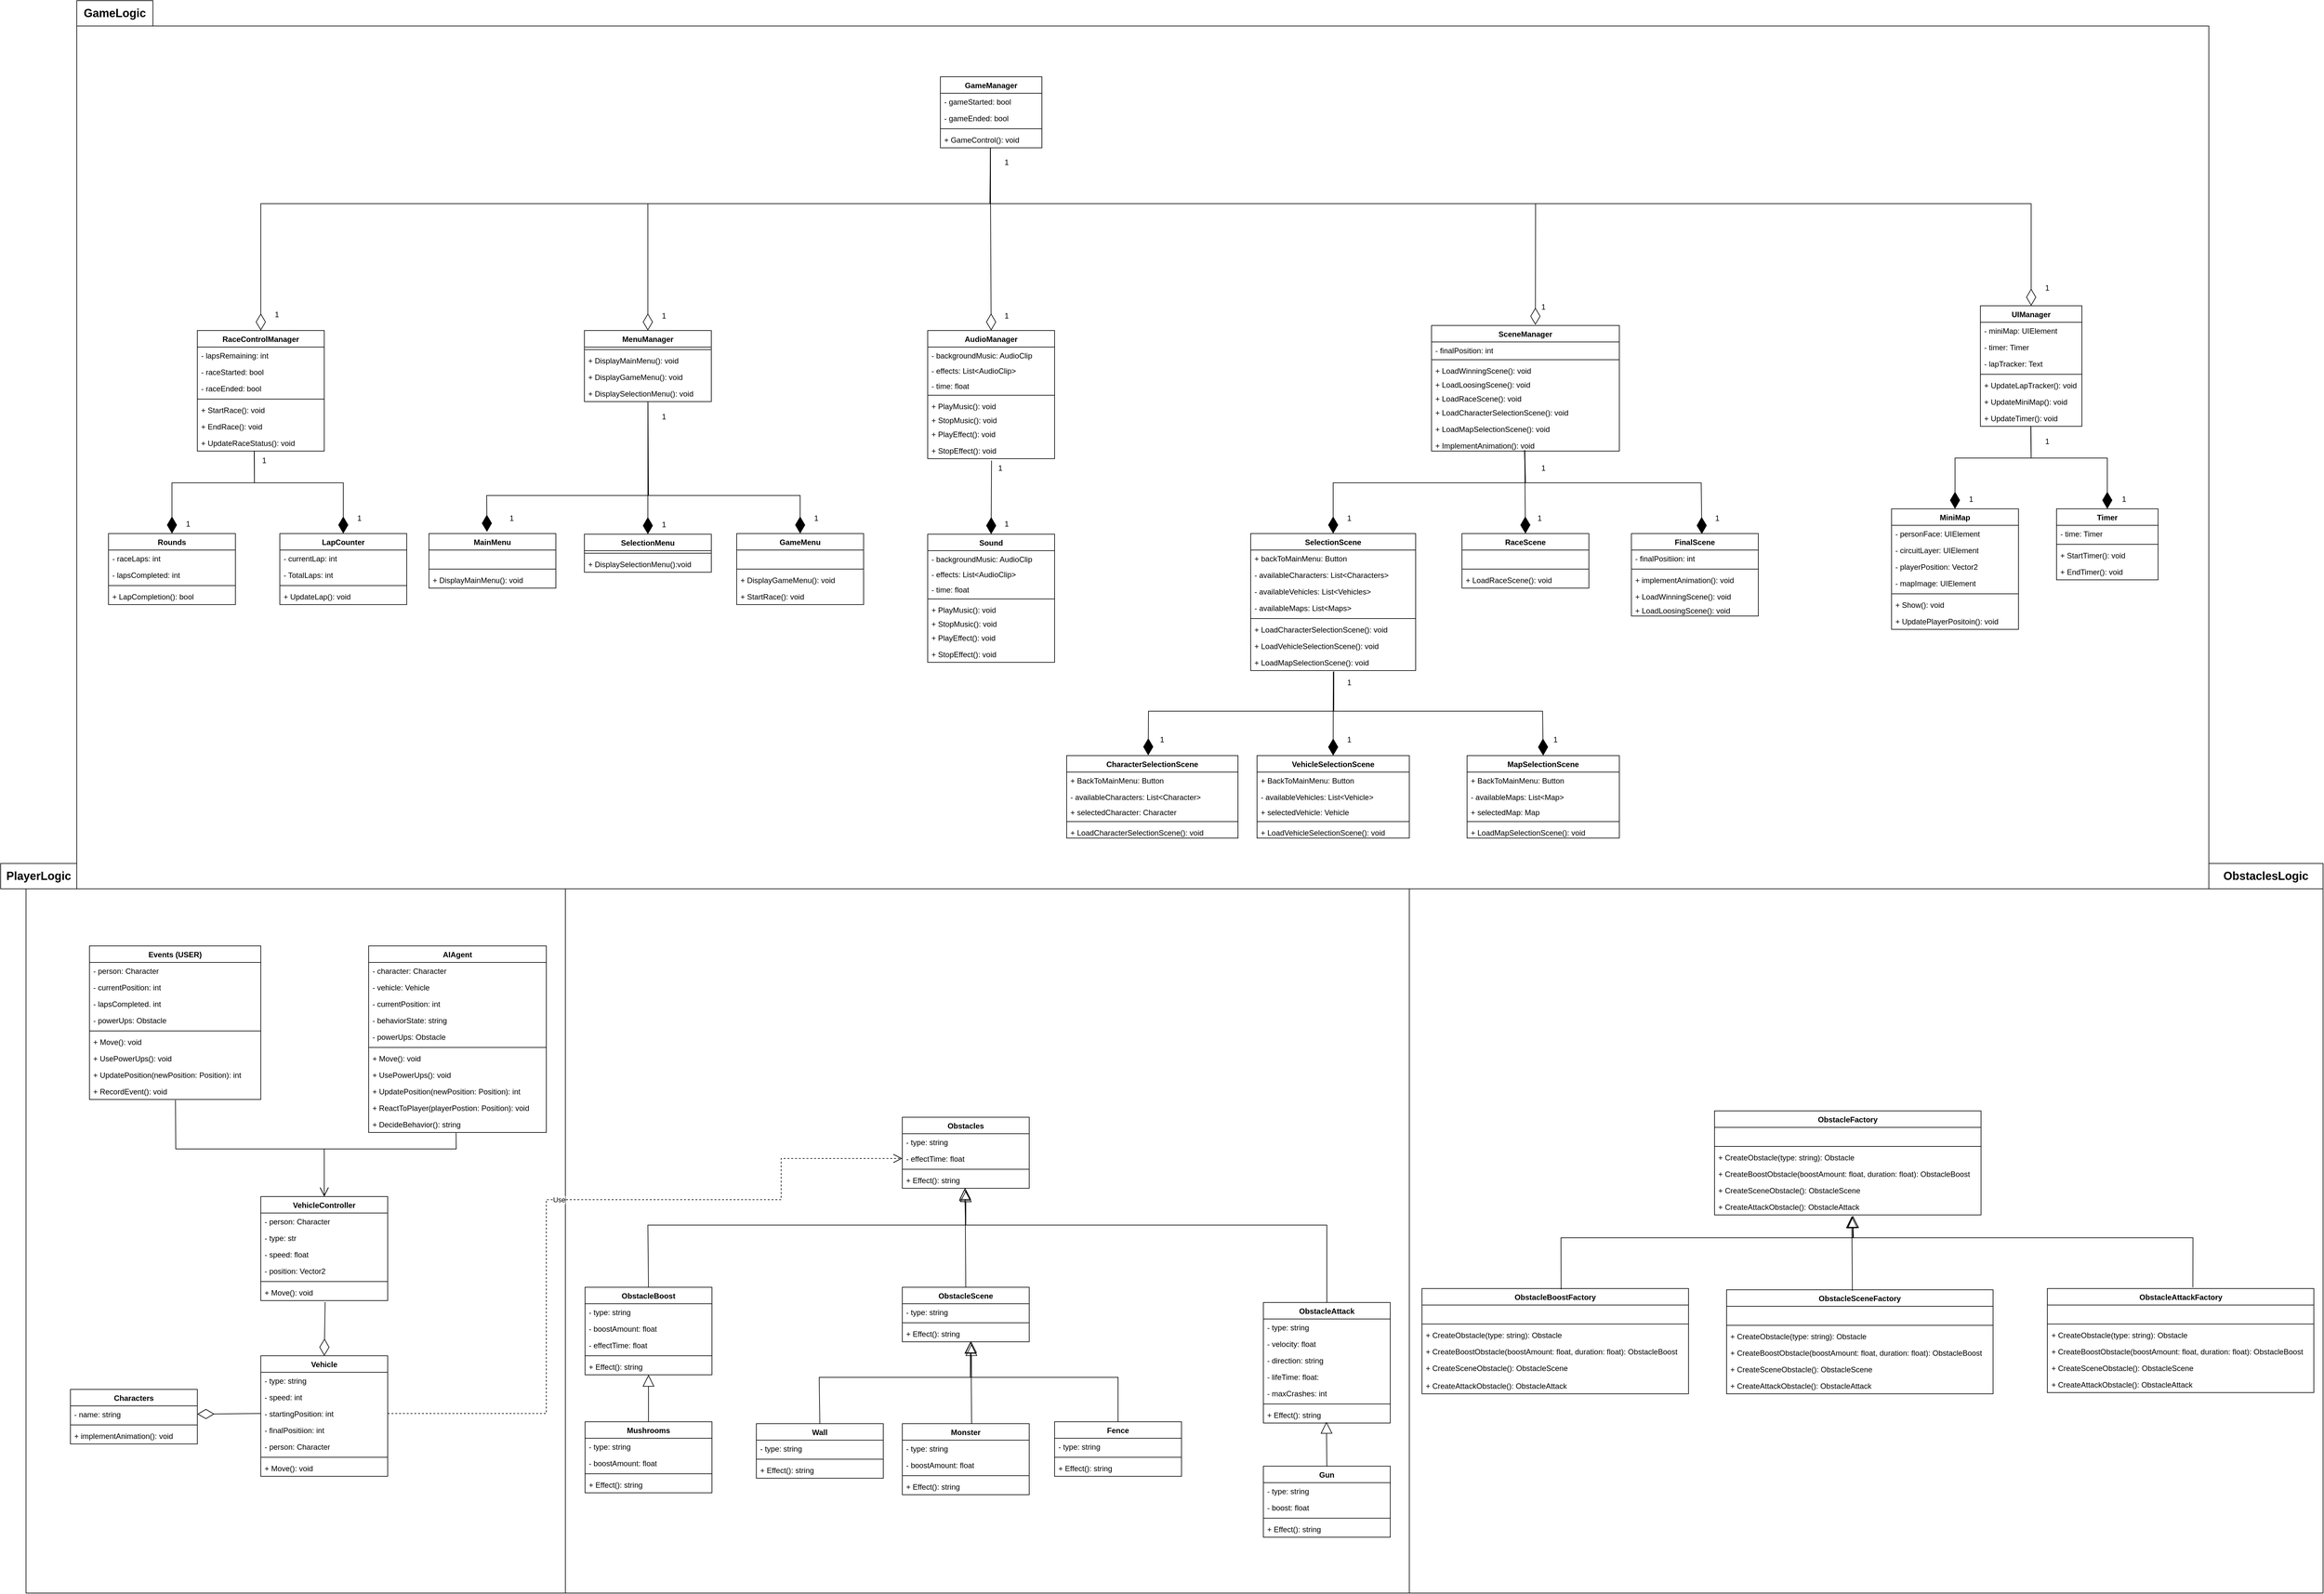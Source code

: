 <mxfile version="24.7.8" pages="2">
  <diagram name="Página-1" id="QqUnpXxNjxalpsH4p9D8">
    <mxGraphModel dx="11081" dy="6478" grid="1" gridSize="10" guides="1" tooltips="1" connect="1" arrows="1" fold="1" page="1" pageScale="1" pageWidth="827" pageHeight="1169" math="0" shadow="0">
      <root>
        <mxCell id="0" />
        <mxCell id="1" parent="0" />
        <mxCell id="OFGFD8s86w9iyIirFIPD-10" value="Characters" style="swimlane;fontStyle=1;align=center;verticalAlign=top;childLayout=stackLayout;horizontal=1;startSize=26;horizontalStack=0;resizeParent=1;resizeParentMax=0;resizeLast=0;collapsible=1;marginBottom=0;whiteSpace=wrap;html=1;" parent="1" vertex="1">
          <mxGeometry x="-2010" y="29" width="200" height="86" as="geometry" />
        </mxCell>
        <mxCell id="OFGFD8s86w9iyIirFIPD-11" value="- name: string" style="text;strokeColor=none;fillColor=none;align=left;verticalAlign=top;spacingLeft=4;spacingRight=4;overflow=hidden;rotatable=0;points=[[0,0.5],[1,0.5]];portConstraint=eastwest;whiteSpace=wrap;html=1;" parent="OFGFD8s86w9iyIirFIPD-10" vertex="1">
          <mxGeometry y="26" width="200" height="26" as="geometry" />
        </mxCell>
        <mxCell id="OFGFD8s86w9iyIirFIPD-12" value="" style="line;strokeWidth=1;fillColor=none;align=left;verticalAlign=middle;spacingTop=-1;spacingLeft=3;spacingRight=3;rotatable=0;labelPosition=right;points=[];portConstraint=eastwest;strokeColor=inherit;" parent="OFGFD8s86w9iyIirFIPD-10" vertex="1">
          <mxGeometry y="52" width="200" height="8" as="geometry" />
        </mxCell>
        <mxCell id="OFGFD8s86w9iyIirFIPD-13" value="+ implementAnimation(): void" style="text;strokeColor=none;fillColor=none;align=left;verticalAlign=top;spacingLeft=4;spacingRight=4;overflow=hidden;rotatable=0;points=[[0,0.5],[1,0.5]];portConstraint=eastwest;whiteSpace=wrap;html=1;" parent="OFGFD8s86w9iyIirFIPD-10" vertex="1">
          <mxGeometry y="60" width="200" height="26" as="geometry" />
        </mxCell>
        <mxCell id="OFGFD8s86w9iyIirFIPD-17" value="Vehicle" style="swimlane;fontStyle=1;align=center;verticalAlign=top;childLayout=stackLayout;horizontal=1;startSize=26;horizontalStack=0;resizeParent=1;resizeParentMax=0;resizeLast=0;collapsible=1;marginBottom=0;whiteSpace=wrap;html=1;" parent="1" vertex="1">
          <mxGeometry x="-1710" y="-24" width="200" height="190" as="geometry" />
        </mxCell>
        <mxCell id="OFGFD8s86w9iyIirFIPD-18" value="- type: string" style="text;strokeColor=none;fillColor=none;align=left;verticalAlign=top;spacingLeft=4;spacingRight=4;overflow=hidden;rotatable=0;points=[[0,0.5],[1,0.5]];portConstraint=eastwest;whiteSpace=wrap;html=1;" parent="OFGFD8s86w9iyIirFIPD-17" vertex="1">
          <mxGeometry y="26" width="200" height="26" as="geometry" />
        </mxCell>
        <mxCell id="OFGFD8s86w9iyIirFIPD-19" value="- speed: int" style="text;strokeColor=none;fillColor=none;align=left;verticalAlign=top;spacingLeft=4;spacingRight=4;overflow=hidden;rotatable=0;points=[[0,0.5],[1,0.5]];portConstraint=eastwest;whiteSpace=wrap;html=1;" parent="OFGFD8s86w9iyIirFIPD-17" vertex="1">
          <mxGeometry y="52" width="200" height="26" as="geometry" />
        </mxCell>
        <mxCell id="OFGFD8s86w9iyIirFIPD-70" value="- startingPosition: int" style="text;strokeColor=none;fillColor=none;align=left;verticalAlign=top;spacingLeft=4;spacingRight=4;overflow=hidden;rotatable=0;points=[[0,0.5],[1,0.5]];portConstraint=eastwest;whiteSpace=wrap;html=1;" parent="OFGFD8s86w9iyIirFIPD-17" vertex="1">
          <mxGeometry y="78" width="200" height="26" as="geometry" />
        </mxCell>
        <mxCell id="OFGFD8s86w9iyIirFIPD-71" value="- finalPositiion: int" style="text;strokeColor=none;fillColor=none;align=left;verticalAlign=top;spacingLeft=4;spacingRight=4;overflow=hidden;rotatable=0;points=[[0,0.5],[1,0.5]];portConstraint=eastwest;whiteSpace=wrap;html=1;" parent="OFGFD8s86w9iyIirFIPD-17" vertex="1">
          <mxGeometry y="104" width="200" height="26" as="geometry" />
        </mxCell>
        <mxCell id="OFGFD8s86w9iyIirFIPD-73" value="- person: Character" style="text;strokeColor=none;fillColor=none;align=left;verticalAlign=top;spacingLeft=4;spacingRight=4;overflow=hidden;rotatable=0;points=[[0,0.5],[1,0.5]];portConstraint=eastwest;whiteSpace=wrap;html=1;" parent="OFGFD8s86w9iyIirFIPD-17" vertex="1">
          <mxGeometry y="130" width="200" height="26" as="geometry" />
        </mxCell>
        <mxCell id="OFGFD8s86w9iyIirFIPD-21" value="" style="line;strokeWidth=1;fillColor=none;align=left;verticalAlign=middle;spacingTop=-1;spacingLeft=3;spacingRight=3;rotatable=0;labelPosition=right;points=[];portConstraint=eastwest;strokeColor=inherit;" parent="OFGFD8s86w9iyIirFIPD-17" vertex="1">
          <mxGeometry y="156" width="200" height="8" as="geometry" />
        </mxCell>
        <mxCell id="OFGFD8s86w9iyIirFIPD-22" value="+ Move(): void" style="text;strokeColor=none;fillColor=none;align=left;verticalAlign=top;spacingLeft=4;spacingRight=4;overflow=hidden;rotatable=0;points=[[0,0.5],[1,0.5]];portConstraint=eastwest;whiteSpace=wrap;html=1;" parent="OFGFD8s86w9iyIirFIPD-17" vertex="1">
          <mxGeometry y="164" width="200" height="26" as="geometry" />
        </mxCell>
        <mxCell id="OFGFD8s86w9iyIirFIPD-24" value="Obstacles" style="swimlane;fontStyle=1;align=center;verticalAlign=top;childLayout=stackLayout;horizontal=1;startSize=26;horizontalStack=0;resizeParent=1;resizeParentMax=0;resizeLast=0;collapsible=1;marginBottom=0;whiteSpace=wrap;html=1;" parent="1" vertex="1">
          <mxGeometry x="-699" y="-400" width="200" height="112" as="geometry" />
        </mxCell>
        <mxCell id="OFGFD8s86w9iyIirFIPD-25" value="- type: string" style="text;strokeColor=none;fillColor=none;align=left;verticalAlign=top;spacingLeft=4;spacingRight=4;overflow=hidden;rotatable=0;points=[[0,0.5],[1,0.5]];portConstraint=eastwest;whiteSpace=wrap;html=1;" parent="OFGFD8s86w9iyIirFIPD-24" vertex="1">
          <mxGeometry y="26" width="200" height="26" as="geometry" />
        </mxCell>
        <mxCell id="OFGFD8s86w9iyIirFIPD-40" value="- effectTime: float" style="text;strokeColor=none;fillColor=none;align=left;verticalAlign=top;spacingLeft=4;spacingRight=4;overflow=hidden;rotatable=0;points=[[0,0.5],[1,0.5]];portConstraint=eastwest;whiteSpace=wrap;html=1;" parent="OFGFD8s86w9iyIirFIPD-24" vertex="1">
          <mxGeometry y="52" width="200" height="26" as="geometry" />
        </mxCell>
        <mxCell id="OFGFD8s86w9iyIirFIPD-28" value="" style="line;strokeWidth=1;fillColor=none;align=left;verticalAlign=middle;spacingTop=-1;spacingLeft=3;spacingRight=3;rotatable=0;labelPosition=right;points=[];portConstraint=eastwest;strokeColor=inherit;" parent="OFGFD8s86w9iyIirFIPD-24" vertex="1">
          <mxGeometry y="78" width="200" height="8" as="geometry" />
        </mxCell>
        <mxCell id="OFGFD8s86w9iyIirFIPD-29" value="+ Effect(): string" style="text;strokeColor=none;fillColor=none;align=left;verticalAlign=top;spacingLeft=4;spacingRight=4;overflow=hidden;rotatable=0;points=[[0,0.5],[1,0.5]];portConstraint=eastwest;whiteSpace=wrap;html=1;" parent="OFGFD8s86w9iyIirFIPD-24" vertex="1">
          <mxGeometry y="86" width="200" height="26" as="geometry" />
        </mxCell>
        <mxCell id="OFGFD8s86w9iyIirFIPD-36" value="ObstacleBoost" style="swimlane;fontStyle=1;align=center;verticalAlign=top;childLayout=stackLayout;horizontal=1;startSize=26;horizontalStack=0;resizeParent=1;resizeParentMax=0;resizeLast=0;collapsible=1;marginBottom=0;whiteSpace=wrap;html=1;" parent="1" vertex="1">
          <mxGeometry x="-1199" y="-132" width="200" height="138" as="geometry" />
        </mxCell>
        <mxCell id="OFGFD8s86w9iyIirFIPD-37" value="- type: string" style="text;strokeColor=none;fillColor=none;align=left;verticalAlign=top;spacingLeft=4;spacingRight=4;overflow=hidden;rotatable=0;points=[[0,0.5],[1,0.5]];portConstraint=eastwest;whiteSpace=wrap;html=1;" parent="OFGFD8s86w9iyIirFIPD-36" vertex="1">
          <mxGeometry y="26" width="200" height="26" as="geometry" />
        </mxCell>
        <mxCell id="OFGFD8s86w9iyIirFIPD-55" value="- boostAmount: float" style="text;strokeColor=none;fillColor=none;align=left;verticalAlign=top;spacingLeft=4;spacingRight=4;overflow=hidden;rotatable=0;points=[[0,0.5],[1,0.5]];portConstraint=eastwest;whiteSpace=wrap;html=1;" parent="OFGFD8s86w9iyIirFIPD-36" vertex="1">
          <mxGeometry y="52" width="200" height="26" as="geometry" />
        </mxCell>
        <mxCell id="CuVekwpNMo5QbRq_H-KT-49" value="- effectTime: float" style="text;strokeColor=none;fillColor=none;align=left;verticalAlign=top;spacingLeft=4;spacingRight=4;overflow=hidden;rotatable=0;points=[[0,0.5],[1,0.5]];portConstraint=eastwest;whiteSpace=wrap;html=1;" parent="OFGFD8s86w9iyIirFIPD-36" vertex="1">
          <mxGeometry y="78" width="200" height="26" as="geometry" />
        </mxCell>
        <mxCell id="OFGFD8s86w9iyIirFIPD-38" value="" style="line;strokeWidth=1;fillColor=none;align=left;verticalAlign=middle;spacingTop=-1;spacingLeft=3;spacingRight=3;rotatable=0;labelPosition=right;points=[];portConstraint=eastwest;strokeColor=inherit;" parent="OFGFD8s86w9iyIirFIPD-36" vertex="1">
          <mxGeometry y="104" width="200" height="8" as="geometry" />
        </mxCell>
        <mxCell id="OFGFD8s86w9iyIirFIPD-39" value="+ Effect(): string" style="text;strokeColor=none;fillColor=none;align=left;verticalAlign=top;spacingLeft=4;spacingRight=4;overflow=hidden;rotatable=0;points=[[0,0.5],[1,0.5]];portConstraint=eastwest;whiteSpace=wrap;html=1;" parent="OFGFD8s86w9iyIirFIPD-36" vertex="1">
          <mxGeometry y="112" width="200" height="26" as="geometry" />
        </mxCell>
        <mxCell id="OFGFD8s86w9iyIirFIPD-41" value="FinalScene" style="swimlane;fontStyle=1;align=center;verticalAlign=top;childLayout=stackLayout;horizontal=1;startSize=26;horizontalStack=0;resizeParent=1;resizeParentMax=0;resizeLast=0;collapsible=1;marginBottom=0;whiteSpace=wrap;html=1;" parent="1" vertex="1">
          <mxGeometry x="450" y="-1320" width="200" height="130" as="geometry" />
        </mxCell>
        <mxCell id="OFGFD8s86w9iyIirFIPD-45" value="- finalPositiion: int" style="text;strokeColor=none;fillColor=none;align=left;verticalAlign=top;spacingLeft=4;spacingRight=4;overflow=hidden;rotatable=0;points=[[0,0.5],[1,0.5]];portConstraint=eastwest;whiteSpace=wrap;html=1;" parent="OFGFD8s86w9iyIirFIPD-41" vertex="1">
          <mxGeometry y="26" width="200" height="26" as="geometry" />
        </mxCell>
        <mxCell id="OFGFD8s86w9iyIirFIPD-46" value="" style="line;strokeWidth=1;fillColor=none;align=left;verticalAlign=middle;spacingTop=-1;spacingLeft=3;spacingRight=3;rotatable=0;labelPosition=right;points=[];portConstraint=eastwest;strokeColor=inherit;" parent="OFGFD8s86w9iyIirFIPD-41" vertex="1">
          <mxGeometry y="52" width="200" height="8" as="geometry" />
        </mxCell>
        <mxCell id="OFGFD8s86w9iyIirFIPD-48" value="+ implementAnimation(): void" style="text;strokeColor=none;fillColor=none;align=left;verticalAlign=top;spacingLeft=4;spacingRight=4;overflow=hidden;rotatable=0;points=[[0,0.5],[1,0.5]];portConstraint=eastwest;whiteSpace=wrap;html=1;" parent="OFGFD8s86w9iyIirFIPD-41" vertex="1">
          <mxGeometry y="60" width="200" height="26" as="geometry" />
        </mxCell>
        <mxCell id="PUqLCQDl67QB3bu-2gwk-31" value="+ LoadWinningScene(): void" style="text;strokeColor=none;fillColor=none;align=left;verticalAlign=top;spacingLeft=4;spacingRight=4;overflow=hidden;rotatable=0;points=[[0,0.5],[1,0.5]];portConstraint=eastwest;whiteSpace=wrap;html=1;" parent="OFGFD8s86w9iyIirFIPD-41" vertex="1">
          <mxGeometry y="86" width="200" height="22" as="geometry" />
        </mxCell>
        <mxCell id="PUqLCQDl67QB3bu-2gwk-32" value="+ LoadLoosingScene(): void" style="text;strokeColor=none;fillColor=none;align=left;verticalAlign=top;spacingLeft=4;spacingRight=4;overflow=hidden;rotatable=0;points=[[0,0.5],[1,0.5]];portConstraint=eastwest;whiteSpace=wrap;html=1;" parent="OFGFD8s86w9iyIirFIPD-41" vertex="1">
          <mxGeometry y="108" width="200" height="22" as="geometry" />
        </mxCell>
        <mxCell id="OFGFD8s86w9iyIirFIPD-56" value="ObstacleAttack" style="swimlane;fontStyle=1;align=center;verticalAlign=top;childLayout=stackLayout;horizontal=1;startSize=26;horizontalStack=0;resizeParent=1;resizeParentMax=0;resizeLast=0;collapsible=1;marginBottom=0;whiteSpace=wrap;html=1;" parent="1" vertex="1">
          <mxGeometry x="-130" y="-108" width="200" height="190" as="geometry" />
        </mxCell>
        <mxCell id="OFGFD8s86w9iyIirFIPD-57" value="- type: string" style="text;strokeColor=none;fillColor=none;align=left;verticalAlign=top;spacingLeft=4;spacingRight=4;overflow=hidden;rotatable=0;points=[[0,0.5],[1,0.5]];portConstraint=eastwest;whiteSpace=wrap;html=1;" parent="OFGFD8s86w9iyIirFIPD-56" vertex="1">
          <mxGeometry y="26" width="200" height="26" as="geometry" />
        </mxCell>
        <mxCell id="OFGFD8s86w9iyIirFIPD-58" value="- velocity: float" style="text;strokeColor=none;fillColor=none;align=left;verticalAlign=top;spacingLeft=4;spacingRight=4;overflow=hidden;rotatable=0;points=[[0,0.5],[1,0.5]];portConstraint=eastwest;whiteSpace=wrap;html=1;" parent="OFGFD8s86w9iyIirFIPD-56" vertex="1">
          <mxGeometry y="52" width="200" height="26" as="geometry" />
        </mxCell>
        <mxCell id="OFGFD8s86w9iyIirFIPD-63" value="- direction: string" style="text;strokeColor=none;fillColor=none;align=left;verticalAlign=top;spacingLeft=4;spacingRight=4;overflow=hidden;rotatable=0;points=[[0,0.5],[1,0.5]];portConstraint=eastwest;whiteSpace=wrap;html=1;" parent="OFGFD8s86w9iyIirFIPD-56" vertex="1">
          <mxGeometry y="78" width="200" height="26" as="geometry" />
        </mxCell>
        <mxCell id="OFGFD8s86w9iyIirFIPD-127" value="- lifeTime: float:&amp;nbsp;" style="text;strokeColor=none;fillColor=none;align=left;verticalAlign=top;spacingLeft=4;spacingRight=4;overflow=hidden;rotatable=0;points=[[0,0.5],[1,0.5]];portConstraint=eastwest;whiteSpace=wrap;html=1;" parent="OFGFD8s86w9iyIirFIPD-56" vertex="1">
          <mxGeometry y="104" width="200" height="26" as="geometry" />
        </mxCell>
        <mxCell id="OFGFD8s86w9iyIirFIPD-128" value="- maxCrashes: int" style="text;strokeColor=none;fillColor=none;align=left;verticalAlign=top;spacingLeft=4;spacingRight=4;overflow=hidden;rotatable=0;points=[[0,0.5],[1,0.5]];portConstraint=eastwest;whiteSpace=wrap;html=1;" parent="OFGFD8s86w9iyIirFIPD-56" vertex="1">
          <mxGeometry y="130" width="200" height="26" as="geometry" />
        </mxCell>
        <mxCell id="OFGFD8s86w9iyIirFIPD-59" value="" style="line;strokeWidth=1;fillColor=none;align=left;verticalAlign=middle;spacingTop=-1;spacingLeft=3;spacingRight=3;rotatable=0;labelPosition=right;points=[];portConstraint=eastwest;strokeColor=inherit;" parent="OFGFD8s86w9iyIirFIPD-56" vertex="1">
          <mxGeometry y="156" width="200" height="8" as="geometry" />
        </mxCell>
        <mxCell id="OFGFD8s86w9iyIirFIPD-60" value="+ Effect(): string" style="text;strokeColor=none;fillColor=none;align=left;verticalAlign=top;spacingLeft=4;spacingRight=4;overflow=hidden;rotatable=0;points=[[0,0.5],[1,0.5]];portConstraint=eastwest;whiteSpace=wrap;html=1;" parent="OFGFD8s86w9iyIirFIPD-56" vertex="1">
          <mxGeometry y="164" width="200" height="26" as="geometry" />
        </mxCell>
        <mxCell id="OFGFD8s86w9iyIirFIPD-74" value="VehicleController" style="swimlane;fontStyle=1;align=center;verticalAlign=top;childLayout=stackLayout;horizontal=1;startSize=26;horizontalStack=0;resizeParent=1;resizeParentMax=0;resizeLast=0;collapsible=1;marginBottom=0;whiteSpace=wrap;html=1;" parent="1" vertex="1">
          <mxGeometry x="-1710" y="-275" width="200" height="164" as="geometry" />
        </mxCell>
        <mxCell id="OFGFD8s86w9iyIirFIPD-79" value="- person: Character" style="text;strokeColor=none;fillColor=none;align=left;verticalAlign=top;spacingLeft=4;spacingRight=4;overflow=hidden;rotatable=0;points=[[0,0.5],[1,0.5]];portConstraint=eastwest;whiteSpace=wrap;html=1;" parent="OFGFD8s86w9iyIirFIPD-74" vertex="1">
          <mxGeometry y="26" width="200" height="26" as="geometry" />
        </mxCell>
        <mxCell id="cp9rJf0xC1L9SVWynJWX-63" value="- type: str" style="text;strokeColor=none;fillColor=none;align=left;verticalAlign=top;spacingLeft=4;spacingRight=4;overflow=hidden;rotatable=0;points=[[0,0.5],[1,0.5]];portConstraint=eastwest;whiteSpace=wrap;html=1;" parent="OFGFD8s86w9iyIirFIPD-74" vertex="1">
          <mxGeometry y="52" width="200" height="26" as="geometry" />
        </mxCell>
        <mxCell id="cp9rJf0xC1L9SVWynJWX-64" value="- speed: float" style="text;strokeColor=none;fillColor=none;align=left;verticalAlign=top;spacingLeft=4;spacingRight=4;overflow=hidden;rotatable=0;points=[[0,0.5],[1,0.5]];portConstraint=eastwest;whiteSpace=wrap;html=1;" parent="OFGFD8s86w9iyIirFIPD-74" vertex="1">
          <mxGeometry y="78" width="200" height="26" as="geometry" />
        </mxCell>
        <mxCell id="cp9rJf0xC1L9SVWynJWX-65" value="- position: Vector2" style="text;strokeColor=none;fillColor=none;align=left;verticalAlign=top;spacingLeft=4;spacingRight=4;overflow=hidden;rotatable=0;points=[[0,0.5],[1,0.5]];portConstraint=eastwest;whiteSpace=wrap;html=1;" parent="OFGFD8s86w9iyIirFIPD-74" vertex="1">
          <mxGeometry y="104" width="200" height="26" as="geometry" />
        </mxCell>
        <mxCell id="OFGFD8s86w9iyIirFIPD-80" value="" style="line;strokeWidth=1;fillColor=none;align=left;verticalAlign=middle;spacingTop=-1;spacingLeft=3;spacingRight=3;rotatable=0;labelPosition=right;points=[];portConstraint=eastwest;strokeColor=inherit;" parent="OFGFD8s86w9iyIirFIPD-74" vertex="1">
          <mxGeometry y="130" width="200" height="8" as="geometry" />
        </mxCell>
        <mxCell id="OFGFD8s86w9iyIirFIPD-81" value="+ Move(): void" style="text;strokeColor=none;fillColor=none;align=left;verticalAlign=top;spacingLeft=4;spacingRight=4;overflow=hidden;rotatable=0;points=[[0,0.5],[1,0.5]];portConstraint=eastwest;whiteSpace=wrap;html=1;" parent="OFGFD8s86w9iyIirFIPD-74" vertex="1">
          <mxGeometry y="138" width="200" height="26" as="geometry" />
        </mxCell>
        <mxCell id="OFGFD8s86w9iyIirFIPD-82" value="AIAgent" style="swimlane;fontStyle=1;align=center;verticalAlign=top;childLayout=stackLayout;horizontal=1;startSize=26;horizontalStack=0;resizeParent=1;resizeParentMax=0;resizeLast=0;collapsible=1;marginBottom=0;whiteSpace=wrap;html=1;" parent="1" vertex="1">
          <mxGeometry x="-1540" y="-670" width="280" height="294" as="geometry" />
        </mxCell>
        <mxCell id="OFGFD8s86w9iyIirFIPD-85" value="- character: Character" style="text;strokeColor=none;fillColor=none;align=left;verticalAlign=top;spacingLeft=4;spacingRight=4;overflow=hidden;rotatable=0;points=[[0,0.5],[1,0.5]];portConstraint=eastwest;whiteSpace=wrap;html=1;" parent="OFGFD8s86w9iyIirFIPD-82" vertex="1">
          <mxGeometry y="26" width="280" height="26" as="geometry" />
        </mxCell>
        <mxCell id="PUqLCQDl67QB3bu-2gwk-4" value="- vehicle: Vehicle" style="text;strokeColor=none;fillColor=none;align=left;verticalAlign=top;spacingLeft=4;spacingRight=4;overflow=hidden;rotatable=0;points=[[0,0.5],[1,0.5]];portConstraint=eastwest;whiteSpace=wrap;html=1;" parent="OFGFD8s86w9iyIirFIPD-82" vertex="1">
          <mxGeometry y="52" width="280" height="26" as="geometry" />
        </mxCell>
        <mxCell id="PUqLCQDl67QB3bu-2gwk-1" value="- currentPosition: int" style="text;strokeColor=none;fillColor=none;align=left;verticalAlign=top;spacingLeft=4;spacingRight=4;overflow=hidden;rotatable=0;points=[[0,0.5],[1,0.5]];portConstraint=eastwest;whiteSpace=wrap;html=1;" parent="OFGFD8s86w9iyIirFIPD-82" vertex="1">
          <mxGeometry y="78" width="280" height="26" as="geometry" />
        </mxCell>
        <mxCell id="PUqLCQDl67QB3bu-2gwk-2" value="- behaviorState: string" style="text;strokeColor=none;fillColor=none;align=left;verticalAlign=top;spacingLeft=4;spacingRight=4;overflow=hidden;rotatable=0;points=[[0,0.5],[1,0.5]];portConstraint=eastwest;whiteSpace=wrap;html=1;" parent="OFGFD8s86w9iyIirFIPD-82" vertex="1">
          <mxGeometry y="104" width="280" height="26" as="geometry" />
        </mxCell>
        <mxCell id="PUqLCQDl67QB3bu-2gwk-3" value="- powerUps: Obstacle" style="text;strokeColor=none;fillColor=none;align=left;verticalAlign=top;spacingLeft=4;spacingRight=4;overflow=hidden;rotatable=0;points=[[0,0.5],[1,0.5]];portConstraint=eastwest;whiteSpace=wrap;html=1;" parent="OFGFD8s86w9iyIirFIPD-82" vertex="1">
          <mxGeometry y="130" width="280" height="26" as="geometry" />
        </mxCell>
        <mxCell id="OFGFD8s86w9iyIirFIPD-88" value="" style="line;strokeWidth=1;fillColor=none;align=left;verticalAlign=middle;spacingTop=-1;spacingLeft=3;spacingRight=3;rotatable=0;labelPosition=right;points=[];portConstraint=eastwest;strokeColor=inherit;" parent="OFGFD8s86w9iyIirFIPD-82" vertex="1">
          <mxGeometry y="156" width="280" height="8" as="geometry" />
        </mxCell>
        <mxCell id="OFGFD8s86w9iyIirFIPD-89" value="+ Move(): void" style="text;strokeColor=none;fillColor=none;align=left;verticalAlign=top;spacingLeft=4;spacingRight=4;overflow=hidden;rotatable=0;points=[[0,0.5],[1,0.5]];portConstraint=eastwest;whiteSpace=wrap;html=1;" parent="OFGFD8s86w9iyIirFIPD-82" vertex="1">
          <mxGeometry y="164" width="280" height="26" as="geometry" />
        </mxCell>
        <mxCell id="PUqLCQDl67QB3bu-2gwk-5" value="+ UsePowerUps(): void" style="text;strokeColor=none;fillColor=none;align=left;verticalAlign=top;spacingLeft=4;spacingRight=4;overflow=hidden;rotatable=0;points=[[0,0.5],[1,0.5]];portConstraint=eastwest;whiteSpace=wrap;html=1;" parent="OFGFD8s86w9iyIirFIPD-82" vertex="1">
          <mxGeometry y="190" width="280" height="26" as="geometry" />
        </mxCell>
        <mxCell id="PUqLCQDl67QB3bu-2gwk-6" value="+ UpdatePosition(newPosition: Position):&amp;nbsp;int" style="text;strokeColor=none;fillColor=none;align=left;verticalAlign=top;spacingLeft=4;spacingRight=4;overflow=hidden;rotatable=0;points=[[0,0.5],[1,0.5]];portConstraint=eastwest;whiteSpace=wrap;html=1;" parent="OFGFD8s86w9iyIirFIPD-82" vertex="1">
          <mxGeometry y="216" width="280" height="26" as="geometry" />
        </mxCell>
        <mxCell id="PUqLCQDl67QB3bu-2gwk-7" value="+ ReactToPlayer(playerPostion: Position): void" style="text;strokeColor=none;fillColor=none;align=left;verticalAlign=top;spacingLeft=4;spacingRight=4;overflow=hidden;rotatable=0;points=[[0,0.5],[1,0.5]];portConstraint=eastwest;whiteSpace=wrap;html=1;" parent="OFGFD8s86w9iyIirFIPD-82" vertex="1">
          <mxGeometry y="242" width="280" height="26" as="geometry" />
        </mxCell>
        <mxCell id="PUqLCQDl67QB3bu-2gwk-8" value="+ DecideBehavior(): string" style="text;strokeColor=none;fillColor=none;align=left;verticalAlign=top;spacingLeft=4;spacingRight=4;overflow=hidden;rotatable=0;points=[[0,0.5],[1,0.5]];portConstraint=eastwest;whiteSpace=wrap;html=1;" parent="OFGFD8s86w9iyIirFIPD-82" vertex="1">
          <mxGeometry y="268" width="280" height="26" as="geometry" />
        </mxCell>
        <mxCell id="OFGFD8s86w9iyIirFIPD-90" value="Events (USER)" style="swimlane;fontStyle=1;align=center;verticalAlign=top;childLayout=stackLayout;horizontal=1;startSize=26;horizontalStack=0;resizeParent=1;resizeParentMax=0;resizeLast=0;collapsible=1;marginBottom=0;whiteSpace=wrap;html=1;" parent="1" vertex="1">
          <mxGeometry x="-1980" y="-670" width="270" height="242" as="geometry" />
        </mxCell>
        <mxCell id="OFGFD8s86w9iyIirFIPD-91" value="- person: Character" style="text;strokeColor=none;fillColor=none;align=left;verticalAlign=top;spacingLeft=4;spacingRight=4;overflow=hidden;rotatable=0;points=[[0,0.5],[1,0.5]];portConstraint=eastwest;whiteSpace=wrap;html=1;" parent="OFGFD8s86w9iyIirFIPD-90" vertex="1">
          <mxGeometry y="26" width="270" height="26" as="geometry" />
        </mxCell>
        <mxCell id="cp9rJf0xC1L9SVWynJWX-67" value="- currentPosition: int" style="text;strokeColor=none;fillColor=none;align=left;verticalAlign=top;spacingLeft=4;spacingRight=4;overflow=hidden;rotatable=0;points=[[0,0.5],[1,0.5]];portConstraint=eastwest;whiteSpace=wrap;html=1;" parent="OFGFD8s86w9iyIirFIPD-90" vertex="1">
          <mxGeometry y="52" width="270" height="26" as="geometry" />
        </mxCell>
        <mxCell id="cp9rJf0xC1L9SVWynJWX-68" value="- lapsCompleted. int" style="text;strokeColor=none;fillColor=none;align=left;verticalAlign=top;spacingLeft=4;spacingRight=4;overflow=hidden;rotatable=0;points=[[0,0.5],[1,0.5]];portConstraint=eastwest;whiteSpace=wrap;html=1;" parent="OFGFD8s86w9iyIirFIPD-90" vertex="1">
          <mxGeometry y="78" width="270" height="26" as="geometry" />
        </mxCell>
        <mxCell id="cp9rJf0xC1L9SVWynJWX-69" value="- powerUps: Obstacle" style="text;strokeColor=none;fillColor=none;align=left;verticalAlign=top;spacingLeft=4;spacingRight=4;overflow=hidden;rotatable=0;points=[[0,0.5],[1,0.5]];portConstraint=eastwest;whiteSpace=wrap;html=1;" parent="OFGFD8s86w9iyIirFIPD-90" vertex="1">
          <mxGeometry y="104" width="270" height="26" as="geometry" />
        </mxCell>
        <mxCell id="OFGFD8s86w9iyIirFIPD-92" value="" style="line;strokeWidth=1;fillColor=none;align=left;verticalAlign=middle;spacingTop=-1;spacingLeft=3;spacingRight=3;rotatable=0;labelPosition=right;points=[];portConstraint=eastwest;strokeColor=inherit;" parent="OFGFD8s86w9iyIirFIPD-90" vertex="1">
          <mxGeometry y="130" width="270" height="8" as="geometry" />
        </mxCell>
        <mxCell id="OFGFD8s86w9iyIirFIPD-93" value="+ Move(): void" style="text;strokeColor=none;fillColor=none;align=left;verticalAlign=top;spacingLeft=4;spacingRight=4;overflow=hidden;rotatable=0;points=[[0,0.5],[1,0.5]];portConstraint=eastwest;whiteSpace=wrap;html=1;" parent="OFGFD8s86w9iyIirFIPD-90" vertex="1">
          <mxGeometry y="138" width="270" height="26" as="geometry" />
        </mxCell>
        <mxCell id="cp9rJf0xC1L9SVWynJWX-70" value="+ UsePowerUps(): void" style="text;strokeColor=none;fillColor=none;align=left;verticalAlign=top;spacingLeft=4;spacingRight=4;overflow=hidden;rotatable=0;points=[[0,0.5],[1,0.5]];portConstraint=eastwest;whiteSpace=wrap;html=1;" parent="OFGFD8s86w9iyIirFIPD-90" vertex="1">
          <mxGeometry y="164" width="270" height="26" as="geometry" />
        </mxCell>
        <mxCell id="cp9rJf0xC1L9SVWynJWX-71" value="+ UpdatePosition(newPosition: Position): int" style="text;strokeColor=none;fillColor=none;align=left;verticalAlign=top;spacingLeft=4;spacingRight=4;overflow=hidden;rotatable=0;points=[[0,0.5],[1,0.5]];portConstraint=eastwest;whiteSpace=wrap;html=1;" parent="OFGFD8s86w9iyIirFIPD-90" vertex="1">
          <mxGeometry y="190" width="270" height="26" as="geometry" />
        </mxCell>
        <mxCell id="cp9rJf0xC1L9SVWynJWX-72" value="+ RecordEvent(): void" style="text;strokeColor=none;fillColor=none;align=left;verticalAlign=top;spacingLeft=4;spacingRight=4;overflow=hidden;rotatable=0;points=[[0,0.5],[1,0.5]];portConstraint=eastwest;whiteSpace=wrap;html=1;" parent="OFGFD8s86w9iyIirFIPD-90" vertex="1">
          <mxGeometry y="216" width="270" height="26" as="geometry" />
        </mxCell>
        <mxCell id="OFGFD8s86w9iyIirFIPD-94" value="ObstacleScene" style="swimlane;fontStyle=1;align=center;verticalAlign=top;childLayout=stackLayout;horizontal=1;startSize=26;horizontalStack=0;resizeParent=1;resizeParentMax=0;resizeLast=0;collapsible=1;marginBottom=0;whiteSpace=wrap;html=1;" parent="1" vertex="1">
          <mxGeometry x="-699" y="-132" width="200" height="86" as="geometry" />
        </mxCell>
        <mxCell id="OFGFD8s86w9iyIirFIPD-95" value="- type: string" style="text;strokeColor=none;fillColor=none;align=left;verticalAlign=top;spacingLeft=4;spacingRight=4;overflow=hidden;rotatable=0;points=[[0,0.5],[1,0.5]];portConstraint=eastwest;whiteSpace=wrap;html=1;" parent="OFGFD8s86w9iyIirFIPD-94" vertex="1">
          <mxGeometry y="26" width="200" height="26" as="geometry" />
        </mxCell>
        <mxCell id="OFGFD8s86w9iyIirFIPD-97" value="" style="line;strokeWidth=1;fillColor=none;align=left;verticalAlign=middle;spacingTop=-1;spacingLeft=3;spacingRight=3;rotatable=0;labelPosition=right;points=[];portConstraint=eastwest;strokeColor=inherit;" parent="OFGFD8s86w9iyIirFIPD-94" vertex="1">
          <mxGeometry y="52" width="200" height="8" as="geometry" />
        </mxCell>
        <mxCell id="OFGFD8s86w9iyIirFIPD-98" value="+ Effect(): string" style="text;strokeColor=none;fillColor=none;align=left;verticalAlign=top;spacingLeft=4;spacingRight=4;overflow=hidden;rotatable=0;points=[[0,0.5],[1,0.5]];portConstraint=eastwest;whiteSpace=wrap;html=1;" parent="OFGFD8s86w9iyIirFIPD-94" vertex="1">
          <mxGeometry y="60" width="200" height="26" as="geometry" />
        </mxCell>
        <mxCell id="OFGFD8s86w9iyIirFIPD-99" value="" style="rounded=0;whiteSpace=wrap;html=1;fillColor=none;" parent="1" vertex="1">
          <mxGeometry x="-1230" y="-760" width="2770" height="1110" as="geometry" />
        </mxCell>
        <mxCell id="OFGFD8s86w9iyIirFIPD-100" value="" style="rounded=0;whiteSpace=wrap;html=1;fillColor=none;" parent="1" vertex="1">
          <mxGeometry x="-2080" y="-760" width="2180" height="1110" as="geometry" />
        </mxCell>
        <mxCell id="OFGFD8s86w9iyIirFIPD-101" value="" style="rounded=0;whiteSpace=wrap;html=1;fillColor=none;" parent="1" vertex="1">
          <mxGeometry x="-2000" y="-2120" width="3360" height="1360" as="geometry" />
        </mxCell>
        <mxCell id="OFGFD8s86w9iyIirFIPD-102" value="MiniMap" style="swimlane;fontStyle=1;align=center;verticalAlign=top;childLayout=stackLayout;horizontal=1;startSize=26;horizontalStack=0;resizeParent=1;resizeParentMax=0;resizeLast=0;collapsible=1;marginBottom=0;whiteSpace=wrap;html=1;" parent="1" vertex="1">
          <mxGeometry x="860" y="-1359" width="200" height="190" as="geometry" />
        </mxCell>
        <mxCell id="OFGFD8s86w9iyIirFIPD-103" value="- personFace: UIElement" style="text;strokeColor=none;fillColor=none;align=left;verticalAlign=top;spacingLeft=4;spacingRight=4;overflow=hidden;rotatable=0;points=[[0,0.5],[1,0.5]];portConstraint=eastwest;whiteSpace=wrap;html=1;" parent="OFGFD8s86w9iyIirFIPD-102" vertex="1">
          <mxGeometry y="26" width="200" height="26" as="geometry" />
        </mxCell>
        <mxCell id="OFGFD8s86w9iyIirFIPD-104" value="- circuitLayer: UIElement" style="text;strokeColor=none;fillColor=none;align=left;verticalAlign=top;spacingLeft=4;spacingRight=4;overflow=hidden;rotatable=0;points=[[0,0.5],[1,0.5]];portConstraint=eastwest;whiteSpace=wrap;html=1;" parent="OFGFD8s86w9iyIirFIPD-102" vertex="1">
          <mxGeometry y="52" width="200" height="26" as="geometry" />
        </mxCell>
        <mxCell id="CuVekwpNMo5QbRq_H-KT-58" value="- playerPosition: Vector2" style="text;strokeColor=none;fillColor=none;align=left;verticalAlign=top;spacingLeft=4;spacingRight=4;overflow=hidden;rotatable=0;points=[[0,0.5],[1,0.5]];portConstraint=eastwest;whiteSpace=wrap;html=1;" parent="OFGFD8s86w9iyIirFIPD-102" vertex="1">
          <mxGeometry y="78" width="200" height="26" as="geometry" />
        </mxCell>
        <mxCell id="CuVekwpNMo5QbRq_H-KT-59" value="- mapImage: UIElement" style="text;strokeColor=none;fillColor=none;align=left;verticalAlign=top;spacingLeft=4;spacingRight=4;overflow=hidden;rotatable=0;points=[[0,0.5],[1,0.5]];portConstraint=eastwest;whiteSpace=wrap;html=1;" parent="OFGFD8s86w9iyIirFIPD-102" vertex="1">
          <mxGeometry y="104" width="200" height="26" as="geometry" />
        </mxCell>
        <mxCell id="OFGFD8s86w9iyIirFIPD-105" value="" style="line;strokeWidth=1;fillColor=none;align=left;verticalAlign=middle;spacingTop=-1;spacingLeft=3;spacingRight=3;rotatable=0;labelPosition=right;points=[];portConstraint=eastwest;strokeColor=inherit;" parent="OFGFD8s86w9iyIirFIPD-102" vertex="1">
          <mxGeometry y="130" width="200" height="8" as="geometry" />
        </mxCell>
        <mxCell id="OFGFD8s86w9iyIirFIPD-106" value="+ Show(): void&lt;div&gt;&lt;br&gt;&lt;/div&gt;" style="text;strokeColor=none;fillColor=none;align=left;verticalAlign=top;spacingLeft=4;spacingRight=4;overflow=hidden;rotatable=0;points=[[0,0.5],[1,0.5]];portConstraint=eastwest;whiteSpace=wrap;html=1;" parent="OFGFD8s86w9iyIirFIPD-102" vertex="1">
          <mxGeometry y="138" width="200" height="26" as="geometry" />
        </mxCell>
        <mxCell id="CuVekwpNMo5QbRq_H-KT-57" value="&lt;div&gt;+ UpdatePlayerPositoin(): void&lt;/div&gt;" style="text;strokeColor=none;fillColor=none;align=left;verticalAlign=top;spacingLeft=4;spacingRight=4;overflow=hidden;rotatable=0;points=[[0,0.5],[1,0.5]];portConstraint=eastwest;whiteSpace=wrap;html=1;" parent="OFGFD8s86w9iyIirFIPD-102" vertex="1">
          <mxGeometry y="164" width="200" height="26" as="geometry" />
        </mxCell>
        <mxCell id="OFGFD8s86w9iyIirFIPD-107" value="Mushrooms" style="swimlane;fontStyle=1;align=center;verticalAlign=top;childLayout=stackLayout;horizontal=1;startSize=26;horizontalStack=0;resizeParent=1;resizeParentMax=0;resizeLast=0;collapsible=1;marginBottom=0;whiteSpace=wrap;html=1;" parent="1" vertex="1">
          <mxGeometry x="-1199" y="80" width="200" height="112" as="geometry" />
        </mxCell>
        <mxCell id="OFGFD8s86w9iyIirFIPD-108" value="- type: string" style="text;strokeColor=none;fillColor=none;align=left;verticalAlign=top;spacingLeft=4;spacingRight=4;overflow=hidden;rotatable=0;points=[[0,0.5],[1,0.5]];portConstraint=eastwest;whiteSpace=wrap;html=1;" parent="OFGFD8s86w9iyIirFIPD-107" vertex="1">
          <mxGeometry y="26" width="200" height="26" as="geometry" />
        </mxCell>
        <mxCell id="OFGFD8s86w9iyIirFIPD-109" value="- boostAmount: float" style="text;strokeColor=none;fillColor=none;align=left;verticalAlign=top;spacingLeft=4;spacingRight=4;overflow=hidden;rotatable=0;points=[[0,0.5],[1,0.5]];portConstraint=eastwest;whiteSpace=wrap;html=1;" parent="OFGFD8s86w9iyIirFIPD-107" vertex="1">
          <mxGeometry y="52" width="200" height="26" as="geometry" />
        </mxCell>
        <mxCell id="OFGFD8s86w9iyIirFIPD-110" value="" style="line;strokeWidth=1;fillColor=none;align=left;verticalAlign=middle;spacingTop=-1;spacingLeft=3;spacingRight=3;rotatable=0;labelPosition=right;points=[];portConstraint=eastwest;strokeColor=inherit;" parent="OFGFD8s86w9iyIirFIPD-107" vertex="1">
          <mxGeometry y="78" width="200" height="8" as="geometry" />
        </mxCell>
        <mxCell id="OFGFD8s86w9iyIirFIPD-111" value="+ Effect(): string" style="text;strokeColor=none;fillColor=none;align=left;verticalAlign=top;spacingLeft=4;spacingRight=4;overflow=hidden;rotatable=0;points=[[0,0.5],[1,0.5]];portConstraint=eastwest;whiteSpace=wrap;html=1;" parent="OFGFD8s86w9iyIirFIPD-107" vertex="1">
          <mxGeometry y="86" width="200" height="26" as="geometry" />
        </mxCell>
        <mxCell id="OFGFD8s86w9iyIirFIPD-112" value="Wall" style="swimlane;fontStyle=1;align=center;verticalAlign=top;childLayout=stackLayout;horizontal=1;startSize=26;horizontalStack=0;resizeParent=1;resizeParentMax=0;resizeLast=0;collapsible=1;marginBottom=0;whiteSpace=wrap;html=1;" parent="1" vertex="1">
          <mxGeometry x="-929" y="83" width="200" height="86" as="geometry" />
        </mxCell>
        <mxCell id="OFGFD8s86w9iyIirFIPD-113" value="- type: string" style="text;strokeColor=none;fillColor=none;align=left;verticalAlign=top;spacingLeft=4;spacingRight=4;overflow=hidden;rotatable=0;points=[[0,0.5],[1,0.5]];portConstraint=eastwest;whiteSpace=wrap;html=1;" parent="OFGFD8s86w9iyIirFIPD-112" vertex="1">
          <mxGeometry y="26" width="200" height="26" as="geometry" />
        </mxCell>
        <mxCell id="OFGFD8s86w9iyIirFIPD-115" value="" style="line;strokeWidth=1;fillColor=none;align=left;verticalAlign=middle;spacingTop=-1;spacingLeft=3;spacingRight=3;rotatable=0;labelPosition=right;points=[];portConstraint=eastwest;strokeColor=inherit;" parent="OFGFD8s86w9iyIirFIPD-112" vertex="1">
          <mxGeometry y="52" width="200" height="8" as="geometry" />
        </mxCell>
        <mxCell id="OFGFD8s86w9iyIirFIPD-116" value="+ Effect(): string" style="text;strokeColor=none;fillColor=none;align=left;verticalAlign=top;spacingLeft=4;spacingRight=4;overflow=hidden;rotatable=0;points=[[0,0.5],[1,0.5]];portConstraint=eastwest;whiteSpace=wrap;html=1;" parent="OFGFD8s86w9iyIirFIPD-112" vertex="1">
          <mxGeometry y="60" width="200" height="26" as="geometry" />
        </mxCell>
        <mxCell id="OFGFD8s86w9iyIirFIPD-117" value="Fence" style="swimlane;fontStyle=1;align=center;verticalAlign=top;childLayout=stackLayout;horizontal=1;startSize=26;horizontalStack=0;resizeParent=1;resizeParentMax=0;resizeLast=0;collapsible=1;marginBottom=0;whiteSpace=wrap;html=1;" parent="1" vertex="1">
          <mxGeometry x="-459" y="80" width="200" height="86" as="geometry" />
        </mxCell>
        <mxCell id="OFGFD8s86w9iyIirFIPD-118" value="- type: string" style="text;strokeColor=none;fillColor=none;align=left;verticalAlign=top;spacingLeft=4;spacingRight=4;overflow=hidden;rotatable=0;points=[[0,0.5],[1,0.5]];portConstraint=eastwest;whiteSpace=wrap;html=1;" parent="OFGFD8s86w9iyIirFIPD-117" vertex="1">
          <mxGeometry y="26" width="200" height="26" as="geometry" />
        </mxCell>
        <mxCell id="OFGFD8s86w9iyIirFIPD-120" value="" style="line;strokeWidth=1;fillColor=none;align=left;verticalAlign=middle;spacingTop=-1;spacingLeft=3;spacingRight=3;rotatable=0;labelPosition=right;points=[];portConstraint=eastwest;strokeColor=inherit;" parent="OFGFD8s86w9iyIirFIPD-117" vertex="1">
          <mxGeometry y="52" width="200" height="8" as="geometry" />
        </mxCell>
        <mxCell id="OFGFD8s86w9iyIirFIPD-121" value="+ Effect(): string" style="text;strokeColor=none;fillColor=none;align=left;verticalAlign=top;spacingLeft=4;spacingRight=4;overflow=hidden;rotatable=0;points=[[0,0.5],[1,0.5]];portConstraint=eastwest;whiteSpace=wrap;html=1;" parent="OFGFD8s86w9iyIirFIPD-117" vertex="1">
          <mxGeometry y="60" width="200" height="26" as="geometry" />
        </mxCell>
        <mxCell id="OFGFD8s86w9iyIirFIPD-122" value="Monster" style="swimlane;fontStyle=1;align=center;verticalAlign=top;childLayout=stackLayout;horizontal=1;startSize=26;horizontalStack=0;resizeParent=1;resizeParentMax=0;resizeLast=0;collapsible=1;marginBottom=0;whiteSpace=wrap;html=1;" parent="1" vertex="1">
          <mxGeometry x="-699" y="83" width="200" height="112" as="geometry" />
        </mxCell>
        <mxCell id="OFGFD8s86w9iyIirFIPD-123" value="- type: string" style="text;strokeColor=none;fillColor=none;align=left;verticalAlign=top;spacingLeft=4;spacingRight=4;overflow=hidden;rotatable=0;points=[[0,0.5],[1,0.5]];portConstraint=eastwest;whiteSpace=wrap;html=1;" parent="OFGFD8s86w9iyIirFIPD-122" vertex="1">
          <mxGeometry y="26" width="200" height="26" as="geometry" />
        </mxCell>
        <mxCell id="OFGFD8s86w9iyIirFIPD-124" value="- boostAmount: float" style="text;strokeColor=none;fillColor=none;align=left;verticalAlign=top;spacingLeft=4;spacingRight=4;overflow=hidden;rotatable=0;points=[[0,0.5],[1,0.5]];portConstraint=eastwest;whiteSpace=wrap;html=1;" parent="OFGFD8s86w9iyIirFIPD-122" vertex="1">
          <mxGeometry y="52" width="200" height="26" as="geometry" />
        </mxCell>
        <mxCell id="OFGFD8s86w9iyIirFIPD-125" value="" style="line;strokeWidth=1;fillColor=none;align=left;verticalAlign=middle;spacingTop=-1;spacingLeft=3;spacingRight=3;rotatable=0;labelPosition=right;points=[];portConstraint=eastwest;strokeColor=inherit;" parent="OFGFD8s86w9iyIirFIPD-122" vertex="1">
          <mxGeometry y="78" width="200" height="8" as="geometry" />
        </mxCell>
        <mxCell id="OFGFD8s86w9iyIirFIPD-126" value="+ Effect(): string" style="text;strokeColor=none;fillColor=none;align=left;verticalAlign=top;spacingLeft=4;spacingRight=4;overflow=hidden;rotatable=0;points=[[0,0.5],[1,0.5]];portConstraint=eastwest;whiteSpace=wrap;html=1;" parent="OFGFD8s86w9iyIirFIPD-122" vertex="1">
          <mxGeometry y="86" width="200" height="26" as="geometry" />
        </mxCell>
        <mxCell id="OFGFD8s86w9iyIirFIPD-129" value="Gun" style="swimlane;fontStyle=1;align=center;verticalAlign=top;childLayout=stackLayout;horizontal=1;startSize=26;horizontalStack=0;resizeParent=1;resizeParentMax=0;resizeLast=0;collapsible=1;marginBottom=0;whiteSpace=wrap;html=1;" parent="1" vertex="1">
          <mxGeometry x="-130" y="150" width="200" height="112" as="geometry" />
        </mxCell>
        <mxCell id="OFGFD8s86w9iyIirFIPD-130" value="- type: string" style="text;strokeColor=none;fillColor=none;align=left;verticalAlign=top;spacingLeft=4;spacingRight=4;overflow=hidden;rotatable=0;points=[[0,0.5],[1,0.5]];portConstraint=eastwest;whiteSpace=wrap;html=1;" parent="OFGFD8s86w9iyIirFIPD-129" vertex="1">
          <mxGeometry y="26" width="200" height="26" as="geometry" />
        </mxCell>
        <mxCell id="OFGFD8s86w9iyIirFIPD-131" value="- boost: float" style="text;strokeColor=none;fillColor=none;align=left;verticalAlign=top;spacingLeft=4;spacingRight=4;overflow=hidden;rotatable=0;points=[[0,0.5],[1,0.5]];portConstraint=eastwest;whiteSpace=wrap;html=1;" parent="OFGFD8s86w9iyIirFIPD-129" vertex="1">
          <mxGeometry y="52" width="200" height="26" as="geometry" />
        </mxCell>
        <mxCell id="OFGFD8s86w9iyIirFIPD-132" value="" style="line;strokeWidth=1;fillColor=none;align=left;verticalAlign=middle;spacingTop=-1;spacingLeft=3;spacingRight=3;rotatable=0;labelPosition=right;points=[];portConstraint=eastwest;strokeColor=inherit;" parent="OFGFD8s86w9iyIirFIPD-129" vertex="1">
          <mxGeometry y="78" width="200" height="8" as="geometry" />
        </mxCell>
        <mxCell id="OFGFD8s86w9iyIirFIPD-133" value="+ Effect(): string" style="text;strokeColor=none;fillColor=none;align=left;verticalAlign=top;spacingLeft=4;spacingRight=4;overflow=hidden;rotatable=0;points=[[0,0.5],[1,0.5]];portConstraint=eastwest;whiteSpace=wrap;html=1;" parent="OFGFD8s86w9iyIirFIPD-129" vertex="1">
          <mxGeometry y="86" width="200" height="26" as="geometry" />
        </mxCell>
        <mxCell id="OFGFD8s86w9iyIirFIPD-138" value="Rounds" style="swimlane;fontStyle=1;align=center;verticalAlign=top;childLayout=stackLayout;horizontal=1;startSize=26;horizontalStack=0;resizeParent=1;resizeParentMax=0;resizeLast=0;collapsible=1;marginBottom=0;whiteSpace=wrap;html=1;" parent="1" vertex="1">
          <mxGeometry x="-1950" y="-1320" width="200" height="112" as="geometry" />
        </mxCell>
        <mxCell id="OFGFD8s86w9iyIirFIPD-139" value="- raceLaps: int" style="text;strokeColor=none;fillColor=none;align=left;verticalAlign=top;spacingLeft=4;spacingRight=4;overflow=hidden;rotatable=0;points=[[0,0.5],[1,0.5]];portConstraint=eastwest;whiteSpace=wrap;html=1;" parent="OFGFD8s86w9iyIirFIPD-138" vertex="1">
          <mxGeometry y="26" width="200" height="26" as="geometry" />
        </mxCell>
        <mxCell id="CuVekwpNMo5QbRq_H-KT-63" value="- lapsCompleted: int" style="text;strokeColor=none;fillColor=none;align=left;verticalAlign=top;spacingLeft=4;spacingRight=4;overflow=hidden;rotatable=0;points=[[0,0.5],[1,0.5]];portConstraint=eastwest;whiteSpace=wrap;html=1;" parent="OFGFD8s86w9iyIirFIPD-138" vertex="1">
          <mxGeometry y="52" width="200" height="26" as="geometry" />
        </mxCell>
        <mxCell id="OFGFD8s86w9iyIirFIPD-140" value="" style="line;strokeWidth=1;fillColor=none;align=left;verticalAlign=middle;spacingTop=-1;spacingLeft=3;spacingRight=3;rotatable=0;labelPosition=right;points=[];portConstraint=eastwest;strokeColor=inherit;" parent="OFGFD8s86w9iyIirFIPD-138" vertex="1">
          <mxGeometry y="78" width="200" height="8" as="geometry" />
        </mxCell>
        <mxCell id="OFGFD8s86w9iyIirFIPD-141" value="+ LapCompletion(): bool" style="text;strokeColor=none;fillColor=none;align=left;verticalAlign=top;spacingLeft=4;spacingRight=4;overflow=hidden;rotatable=0;points=[[0,0.5],[1,0.5]];portConstraint=eastwest;whiteSpace=wrap;html=1;" parent="OFGFD8s86w9iyIirFIPD-138" vertex="1">
          <mxGeometry y="86" width="200" height="26" as="geometry" />
        </mxCell>
        <mxCell id="CuVekwpNMo5QbRq_H-KT-30" value="SceneManager" style="swimlane;fontStyle=1;align=center;verticalAlign=top;childLayout=stackLayout;horizontal=1;startSize=26;horizontalStack=0;resizeParent=1;resizeParentMax=0;resizeLast=0;collapsible=1;marginBottom=0;whiteSpace=wrap;html=1;" parent="1" vertex="1">
          <mxGeometry x="135" y="-1648" width="296" height="198" as="geometry" />
        </mxCell>
        <mxCell id="CuVekwpNMo5QbRq_H-KT-31" value="- finalPosition: int" style="text;strokeColor=none;fillColor=none;align=left;verticalAlign=top;spacingLeft=4;spacingRight=4;overflow=hidden;rotatable=0;points=[[0,0.5],[1,0.5]];portConstraint=eastwest;whiteSpace=wrap;html=1;" parent="CuVekwpNMo5QbRq_H-KT-30" vertex="1">
          <mxGeometry y="26" width="296" height="24" as="geometry" />
        </mxCell>
        <mxCell id="CuVekwpNMo5QbRq_H-KT-32" value="" style="line;strokeWidth=1;fillColor=none;align=left;verticalAlign=middle;spacingTop=-1;spacingLeft=3;spacingRight=3;rotatable=0;labelPosition=right;points=[];portConstraint=eastwest;strokeColor=inherit;" parent="CuVekwpNMo5QbRq_H-KT-30" vertex="1">
          <mxGeometry y="50" width="296" height="8" as="geometry" />
        </mxCell>
        <mxCell id="cp9rJf0xC1L9SVWynJWX-43" value="+ LoadWinningScene(): void" style="text;strokeColor=none;fillColor=none;align=left;verticalAlign=top;spacingLeft=4;spacingRight=4;overflow=hidden;rotatable=0;points=[[0,0.5],[1,0.5]];portConstraint=eastwest;whiteSpace=wrap;html=1;" parent="CuVekwpNMo5QbRq_H-KT-30" vertex="1">
          <mxGeometry y="58" width="296" height="22" as="geometry" />
        </mxCell>
        <mxCell id="PUqLCQDl67QB3bu-2gwk-27" value="+ LoadLoosingScene(): void" style="text;strokeColor=none;fillColor=none;align=left;verticalAlign=top;spacingLeft=4;spacingRight=4;overflow=hidden;rotatable=0;points=[[0,0.5],[1,0.5]];portConstraint=eastwest;whiteSpace=wrap;html=1;" parent="CuVekwpNMo5QbRq_H-KT-30" vertex="1">
          <mxGeometry y="80" width="296" height="22" as="geometry" />
        </mxCell>
        <mxCell id="PUqLCQDl67QB3bu-2gwk-28" value="+ LoadRaceScene(): void" style="text;strokeColor=none;fillColor=none;align=left;verticalAlign=top;spacingLeft=4;spacingRight=4;overflow=hidden;rotatable=0;points=[[0,0.5],[1,0.5]];portConstraint=eastwest;whiteSpace=wrap;html=1;" parent="CuVekwpNMo5QbRq_H-KT-30" vertex="1">
          <mxGeometry y="102" width="296" height="22" as="geometry" />
        </mxCell>
        <mxCell id="jFVlbaEkTlmOw9In86_X-11" value="+ LoadCharacterSelectionScene(): void" style="text;strokeColor=none;fillColor=none;align=left;verticalAlign=top;spacingLeft=4;spacingRight=4;overflow=hidden;rotatable=0;points=[[0,0.5],[1,0.5]];portConstraint=eastwest;whiteSpace=wrap;html=1;" vertex="1" parent="CuVekwpNMo5QbRq_H-KT-30">
          <mxGeometry y="124" width="296" height="26" as="geometry" />
        </mxCell>
        <mxCell id="jFVlbaEkTlmOw9In86_X-12" value="+ LoadMapSelectionScene(): void" style="text;strokeColor=none;fillColor=none;align=left;verticalAlign=top;spacingLeft=4;spacingRight=4;overflow=hidden;rotatable=0;points=[[0,0.5],[1,0.5]];portConstraint=eastwest;whiteSpace=wrap;html=1;" vertex="1" parent="CuVekwpNMo5QbRq_H-KT-30">
          <mxGeometry y="150" width="296" height="26" as="geometry" />
        </mxCell>
        <mxCell id="PUqLCQDl67QB3bu-2gwk-29" value="+ ImplementAnimation(): void" style="text;strokeColor=none;fillColor=none;align=left;verticalAlign=top;spacingLeft=4;spacingRight=4;overflow=hidden;rotatable=0;points=[[0,0.5],[1,0.5]];portConstraint=eastwest;whiteSpace=wrap;html=1;" parent="CuVekwpNMo5QbRq_H-KT-30" vertex="1">
          <mxGeometry y="176" width="296" height="22" as="geometry" />
        </mxCell>
        <mxCell id="CuVekwpNMo5QbRq_H-KT-36" value="AudioManager" style="swimlane;fontStyle=1;align=center;verticalAlign=top;childLayout=stackLayout;horizontal=1;startSize=26;horizontalStack=0;resizeParent=1;resizeParentMax=0;resizeLast=0;collapsible=1;marginBottom=0;whiteSpace=wrap;html=1;" parent="1" vertex="1">
          <mxGeometry x="-659" y="-1640" width="200" height="202" as="geometry" />
        </mxCell>
        <mxCell id="CuVekwpNMo5QbRq_H-KT-37" value="- backgroundMusic: AudioClip" style="text;strokeColor=none;fillColor=none;align=left;verticalAlign=top;spacingLeft=4;spacingRight=4;overflow=hidden;rotatable=0;points=[[0,0.5],[1,0.5]];portConstraint=eastwest;whiteSpace=wrap;html=1;" parent="CuVekwpNMo5QbRq_H-KT-36" vertex="1">
          <mxGeometry y="26" width="200" height="24" as="geometry" />
        </mxCell>
        <mxCell id="CuVekwpNMo5QbRq_H-KT-46" value="- effects: List&amp;lt;AudioClip&amp;gt;" style="text;strokeColor=none;fillColor=none;align=left;verticalAlign=top;spacingLeft=4;spacingRight=4;overflow=hidden;rotatable=0;points=[[0,0.5],[1,0.5]];portConstraint=eastwest;whiteSpace=wrap;html=1;" parent="CuVekwpNMo5QbRq_H-KT-36" vertex="1">
          <mxGeometry y="50" width="200" height="24" as="geometry" />
        </mxCell>
        <mxCell id="cp9rJf0xC1L9SVWynJWX-29" value="- time: float" style="text;strokeColor=none;fillColor=none;align=left;verticalAlign=top;spacingLeft=4;spacingRight=4;overflow=hidden;rotatable=0;points=[[0,0.5],[1,0.5]];portConstraint=eastwest;whiteSpace=wrap;html=1;" parent="CuVekwpNMo5QbRq_H-KT-36" vertex="1">
          <mxGeometry y="74" width="200" height="24" as="geometry" />
        </mxCell>
        <mxCell id="CuVekwpNMo5QbRq_H-KT-38" value="" style="line;strokeWidth=1;fillColor=none;align=left;verticalAlign=middle;spacingTop=-1;spacingLeft=3;spacingRight=3;rotatable=0;labelPosition=right;points=[];portConstraint=eastwest;strokeColor=inherit;" parent="CuVekwpNMo5QbRq_H-KT-36" vertex="1">
          <mxGeometry y="98" width="200" height="8" as="geometry" />
        </mxCell>
        <mxCell id="CuVekwpNMo5QbRq_H-KT-39" value="+ PlayMusic(): void" style="text;strokeColor=none;fillColor=none;align=left;verticalAlign=top;spacingLeft=4;spacingRight=4;overflow=hidden;rotatable=0;points=[[0,0.5],[1,0.5]];portConstraint=eastwest;whiteSpace=wrap;html=1;" parent="CuVekwpNMo5QbRq_H-KT-36" vertex="1">
          <mxGeometry y="106" width="200" height="22" as="geometry" />
        </mxCell>
        <mxCell id="cp9rJf0xC1L9SVWynJWX-27" value="+ StopMusic(): void" style="text;strokeColor=none;fillColor=none;align=left;verticalAlign=top;spacingLeft=4;spacingRight=4;overflow=hidden;rotatable=0;points=[[0,0.5],[1,0.5]];portConstraint=eastwest;whiteSpace=wrap;html=1;" parent="CuVekwpNMo5QbRq_H-KT-36" vertex="1">
          <mxGeometry y="128" width="200" height="22" as="geometry" />
        </mxCell>
        <mxCell id="CuVekwpNMo5QbRq_H-KT-40" value="+ PlayEffect(): void" style="text;strokeColor=none;fillColor=none;align=left;verticalAlign=top;spacingLeft=4;spacingRight=4;overflow=hidden;rotatable=0;points=[[0,0.5],[1,0.5]];portConstraint=eastwest;whiteSpace=wrap;html=1;" parent="CuVekwpNMo5QbRq_H-KT-36" vertex="1">
          <mxGeometry y="150" width="200" height="26" as="geometry" />
        </mxCell>
        <mxCell id="cp9rJf0xC1L9SVWynJWX-28" value="+ StopEffect(): void" style="text;strokeColor=none;fillColor=none;align=left;verticalAlign=top;spacingLeft=4;spacingRight=4;overflow=hidden;rotatable=0;points=[[0,0.5],[1,0.5]];portConstraint=eastwest;whiteSpace=wrap;html=1;" parent="CuVekwpNMo5QbRq_H-KT-36" vertex="1">
          <mxGeometry y="176" width="200" height="26" as="geometry" />
        </mxCell>
        <mxCell id="CuVekwpNMo5QbRq_H-KT-50" value="LapCounter" style="swimlane;fontStyle=1;align=center;verticalAlign=top;childLayout=stackLayout;horizontal=1;startSize=26;horizontalStack=0;resizeParent=1;resizeParentMax=0;resizeLast=0;collapsible=1;marginBottom=0;whiteSpace=wrap;html=1;" parent="1" vertex="1">
          <mxGeometry x="-1680" y="-1320" width="200" height="112" as="geometry" />
        </mxCell>
        <mxCell id="CuVekwpNMo5QbRq_H-KT-51" value="- currentLap: int" style="text;strokeColor=none;fillColor=none;align=left;verticalAlign=top;spacingLeft=4;spacingRight=4;overflow=hidden;rotatable=0;points=[[0,0.5],[1,0.5]];portConstraint=eastwest;whiteSpace=wrap;html=1;" parent="CuVekwpNMo5QbRq_H-KT-50" vertex="1">
          <mxGeometry y="26" width="200" height="26" as="geometry" />
        </mxCell>
        <mxCell id="CuVekwpNMo5QbRq_H-KT-56" value="- TotalLaps: int" style="text;strokeColor=none;fillColor=none;align=left;verticalAlign=top;spacingLeft=4;spacingRight=4;overflow=hidden;rotatable=0;points=[[0,0.5],[1,0.5]];portConstraint=eastwest;whiteSpace=wrap;html=1;" parent="CuVekwpNMo5QbRq_H-KT-50" vertex="1">
          <mxGeometry y="52" width="200" height="26" as="geometry" />
        </mxCell>
        <mxCell id="CuVekwpNMo5QbRq_H-KT-52" value="" style="line;strokeWidth=1;fillColor=none;align=left;verticalAlign=middle;spacingTop=-1;spacingLeft=3;spacingRight=3;rotatable=0;labelPosition=right;points=[];portConstraint=eastwest;strokeColor=inherit;" parent="CuVekwpNMo5QbRq_H-KT-50" vertex="1">
          <mxGeometry y="78" width="200" height="8" as="geometry" />
        </mxCell>
        <mxCell id="CuVekwpNMo5QbRq_H-KT-53" value="+ UpdateLap(): void" style="text;strokeColor=none;fillColor=none;align=left;verticalAlign=top;spacingLeft=4;spacingRight=4;overflow=hidden;rotatable=0;points=[[0,0.5],[1,0.5]];portConstraint=eastwest;whiteSpace=wrap;html=1;" parent="CuVekwpNMo5QbRq_H-KT-50" vertex="1">
          <mxGeometry y="86" width="200" height="26" as="geometry" />
        </mxCell>
        <mxCell id="CuVekwpNMo5QbRq_H-KT-64" value="MainMenu" style="swimlane;fontStyle=1;align=center;verticalAlign=top;childLayout=stackLayout;horizontal=1;startSize=26;horizontalStack=0;resizeParent=1;resizeParentMax=0;resizeLast=0;collapsible=1;marginBottom=0;whiteSpace=wrap;html=1;" parent="1" vertex="1">
          <mxGeometry x="-1445" y="-1320" width="200" height="86" as="geometry" />
        </mxCell>
        <mxCell id="CuVekwpNMo5QbRq_H-KT-65" value="&amp;nbsp;" style="text;strokeColor=none;fillColor=none;align=left;verticalAlign=top;spacingLeft=4;spacingRight=4;overflow=hidden;rotatable=0;points=[[0,0.5],[1,0.5]];portConstraint=eastwest;whiteSpace=wrap;html=1;" parent="CuVekwpNMo5QbRq_H-KT-64" vertex="1">
          <mxGeometry y="26" width="200" height="26" as="geometry" />
        </mxCell>
        <mxCell id="CuVekwpNMo5QbRq_H-KT-67" value="" style="line;strokeWidth=1;fillColor=none;align=left;verticalAlign=middle;spacingTop=-1;spacingLeft=3;spacingRight=3;rotatable=0;labelPosition=right;points=[];portConstraint=eastwest;strokeColor=inherit;" parent="CuVekwpNMo5QbRq_H-KT-64" vertex="1">
          <mxGeometry y="52" width="200" height="8" as="geometry" />
        </mxCell>
        <mxCell id="CuVekwpNMo5QbRq_H-KT-68" value="+ DisplayMainMenu(): void" style="text;strokeColor=none;fillColor=none;align=left;verticalAlign=top;spacingLeft=4;spacingRight=4;overflow=hidden;rotatable=0;points=[[0,0.5],[1,0.5]];portConstraint=eastwest;whiteSpace=wrap;html=1;" parent="CuVekwpNMo5QbRq_H-KT-64" vertex="1">
          <mxGeometry y="60" width="200" height="26" as="geometry" />
        </mxCell>
        <mxCell id="CuVekwpNMo5QbRq_H-KT-70" value="RaceScene" style="swimlane;fontStyle=1;align=center;verticalAlign=top;childLayout=stackLayout;horizontal=1;startSize=26;horizontalStack=0;resizeParent=1;resizeParentMax=0;resizeLast=0;collapsible=1;marginBottom=0;whiteSpace=wrap;html=1;" parent="1" vertex="1">
          <mxGeometry x="183" y="-1320" width="200" height="86" as="geometry" />
        </mxCell>
        <mxCell id="CuVekwpNMo5QbRq_H-KT-71" value="&amp;nbsp;" style="text;strokeColor=none;fillColor=none;align=left;verticalAlign=top;spacingLeft=4;spacingRight=4;overflow=hidden;rotatable=0;points=[[0,0.5],[1,0.5]];portConstraint=eastwest;whiteSpace=wrap;html=1;" parent="CuVekwpNMo5QbRq_H-KT-70" vertex="1">
          <mxGeometry y="26" width="200" height="26" as="geometry" />
        </mxCell>
        <mxCell id="CuVekwpNMo5QbRq_H-KT-72" value="" style="line;strokeWidth=1;fillColor=none;align=left;verticalAlign=middle;spacingTop=-1;spacingLeft=3;spacingRight=3;rotatable=0;labelPosition=right;points=[];portConstraint=eastwest;strokeColor=inherit;" parent="CuVekwpNMo5QbRq_H-KT-70" vertex="1">
          <mxGeometry y="52" width="200" height="8" as="geometry" />
        </mxCell>
        <mxCell id="CuVekwpNMo5QbRq_H-KT-73" value="+ LoadRaceScene(): void" style="text;strokeColor=none;fillColor=none;align=left;verticalAlign=top;spacingLeft=4;spacingRight=4;overflow=hidden;rotatable=0;points=[[0,0.5],[1,0.5]];portConstraint=eastwest;whiteSpace=wrap;html=1;" parent="CuVekwpNMo5QbRq_H-KT-70" vertex="1">
          <mxGeometry y="60" width="200" height="26" as="geometry" />
        </mxCell>
        <mxCell id="CuVekwpNMo5QbRq_H-KT-87" value="CharacterSelectionScene" style="swimlane;fontStyle=1;align=center;verticalAlign=top;childLayout=stackLayout;horizontal=1;startSize=26;horizontalStack=0;resizeParent=1;resizeParentMax=0;resizeLast=0;collapsible=1;marginBottom=0;whiteSpace=wrap;html=1;" parent="1" vertex="1">
          <mxGeometry x="-440" y="-970.0" width="270" height="130" as="geometry" />
        </mxCell>
        <mxCell id="CuVekwpNMo5QbRq_H-KT-92" value="+ BackToMainMenu: Button" style="text;strokeColor=none;fillColor=none;align=left;verticalAlign=top;spacingLeft=4;spacingRight=4;overflow=hidden;rotatable=0;points=[[0,0.5],[1,0.5]];portConstraint=eastwest;whiteSpace=wrap;html=1;" parent="CuVekwpNMo5QbRq_H-KT-87" vertex="1">
          <mxGeometry y="26" width="270" height="26" as="geometry" />
        </mxCell>
        <mxCell id="CuVekwpNMo5QbRq_H-KT-88" value="- availableCharacters: List&amp;lt;Character&amp;gt;" style="text;strokeColor=none;fillColor=none;align=left;verticalAlign=top;spacingLeft=4;spacingRight=4;overflow=hidden;rotatable=0;points=[[0,0.5],[1,0.5]];portConstraint=eastwest;whiteSpace=wrap;html=1;" parent="CuVekwpNMo5QbRq_H-KT-87" vertex="1">
          <mxGeometry y="52" width="270" height="24" as="geometry" />
        </mxCell>
        <mxCell id="CuVekwpNMo5QbRq_H-KT-89" value="+ selectedCharacter: Character" style="text;strokeColor=none;fillColor=none;align=left;verticalAlign=top;spacingLeft=4;spacingRight=4;overflow=hidden;rotatable=0;points=[[0,0.5],[1,0.5]];portConstraint=eastwest;whiteSpace=wrap;html=1;" parent="CuVekwpNMo5QbRq_H-KT-87" vertex="1">
          <mxGeometry y="76" width="270" height="24" as="geometry" />
        </mxCell>
        <mxCell id="CuVekwpNMo5QbRq_H-KT-90" value="" style="line;strokeWidth=1;fillColor=none;align=left;verticalAlign=middle;spacingTop=-1;spacingLeft=3;spacingRight=3;rotatable=0;labelPosition=right;points=[];portConstraint=eastwest;strokeColor=inherit;" parent="CuVekwpNMo5QbRq_H-KT-87" vertex="1">
          <mxGeometry y="100" width="270" height="8" as="geometry" />
        </mxCell>
        <mxCell id="CuVekwpNMo5QbRq_H-KT-91" value="+ LoadCharacterSelectionScene(): void" style="text;strokeColor=none;fillColor=none;align=left;verticalAlign=top;spacingLeft=4;spacingRight=4;overflow=hidden;rotatable=0;points=[[0,0.5],[1,0.5]];portConstraint=eastwest;whiteSpace=wrap;html=1;" parent="CuVekwpNMo5QbRq_H-KT-87" vertex="1">
          <mxGeometry y="108" width="270" height="22" as="geometry" />
        </mxCell>
        <mxCell id="CuVekwpNMo5QbRq_H-KT-95" value="VehicleSelectionScene" style="swimlane;fontStyle=1;align=center;verticalAlign=top;childLayout=stackLayout;horizontal=1;startSize=26;horizontalStack=0;resizeParent=1;resizeParentMax=0;resizeLast=0;collapsible=1;marginBottom=0;whiteSpace=wrap;html=1;" parent="1" vertex="1">
          <mxGeometry x="-140" y="-970.0" width="240" height="130" as="geometry" />
        </mxCell>
        <mxCell id="CuVekwpNMo5QbRq_H-KT-101" value="+ BackToMainMenu: Button" style="text;strokeColor=none;fillColor=none;align=left;verticalAlign=top;spacingLeft=4;spacingRight=4;overflow=hidden;rotatable=0;points=[[0,0.5],[1,0.5]];portConstraint=eastwest;whiteSpace=wrap;html=1;" parent="CuVekwpNMo5QbRq_H-KT-95" vertex="1">
          <mxGeometry y="26" width="240" height="26" as="geometry" />
        </mxCell>
        <mxCell id="CuVekwpNMo5QbRq_H-KT-96" value="- availableVehicles: List&amp;lt;Vehicle&amp;gt;" style="text;strokeColor=none;fillColor=none;align=left;verticalAlign=top;spacingLeft=4;spacingRight=4;overflow=hidden;rotatable=0;points=[[0,0.5],[1,0.5]];portConstraint=eastwest;whiteSpace=wrap;html=1;" parent="CuVekwpNMo5QbRq_H-KT-95" vertex="1">
          <mxGeometry y="52" width="240" height="24" as="geometry" />
        </mxCell>
        <mxCell id="CuVekwpNMo5QbRq_H-KT-97" value="+ selectedVehicle: Vehicle " style="text;strokeColor=none;fillColor=none;align=left;verticalAlign=top;spacingLeft=4;spacingRight=4;overflow=hidden;rotatable=0;points=[[0,0.5],[1,0.5]];portConstraint=eastwest;whiteSpace=wrap;html=1;" parent="CuVekwpNMo5QbRq_H-KT-95" vertex="1">
          <mxGeometry y="76" width="240" height="24" as="geometry" />
        </mxCell>
        <mxCell id="CuVekwpNMo5QbRq_H-KT-98" value="" style="line;strokeWidth=1;fillColor=none;align=left;verticalAlign=middle;spacingTop=-1;spacingLeft=3;spacingRight=3;rotatable=0;labelPosition=right;points=[];portConstraint=eastwest;strokeColor=inherit;" parent="CuVekwpNMo5QbRq_H-KT-95" vertex="1">
          <mxGeometry y="100" width="240" height="8" as="geometry" />
        </mxCell>
        <mxCell id="CuVekwpNMo5QbRq_H-KT-99" value="+ LoadVehicleSelectionScene(): void" style="text;strokeColor=none;fillColor=none;align=left;verticalAlign=top;spacingLeft=4;spacingRight=4;overflow=hidden;rotatable=0;points=[[0,0.5],[1,0.5]];portConstraint=eastwest;whiteSpace=wrap;html=1;" parent="CuVekwpNMo5QbRq_H-KT-95" vertex="1">
          <mxGeometry y="108" width="240" height="22" as="geometry" />
        </mxCell>
        <mxCell id="CuVekwpNMo5QbRq_H-KT-102" value="MapSelectionScene" style="swimlane;fontStyle=1;align=center;verticalAlign=top;childLayout=stackLayout;horizontal=1;startSize=26;horizontalStack=0;resizeParent=1;resizeParentMax=0;resizeLast=0;collapsible=1;marginBottom=0;whiteSpace=wrap;html=1;" parent="1" vertex="1">
          <mxGeometry x="191" y="-970.0" width="240" height="130" as="geometry" />
        </mxCell>
        <mxCell id="CuVekwpNMo5QbRq_H-KT-108" value="+ BackToMainMenu: Button" style="text;strokeColor=none;fillColor=none;align=left;verticalAlign=top;spacingLeft=4;spacingRight=4;overflow=hidden;rotatable=0;points=[[0,0.5],[1,0.5]];portConstraint=eastwest;whiteSpace=wrap;html=1;" parent="CuVekwpNMo5QbRq_H-KT-102" vertex="1">
          <mxGeometry y="26" width="240" height="26" as="geometry" />
        </mxCell>
        <mxCell id="CuVekwpNMo5QbRq_H-KT-103" value="- availableMaps: List&amp;lt;Map&amp;gt;" style="text;strokeColor=none;fillColor=none;align=left;verticalAlign=top;spacingLeft=4;spacingRight=4;overflow=hidden;rotatable=0;points=[[0,0.5],[1,0.5]];portConstraint=eastwest;whiteSpace=wrap;html=1;" parent="CuVekwpNMo5QbRq_H-KT-102" vertex="1">
          <mxGeometry y="52" width="240" height="24" as="geometry" />
        </mxCell>
        <mxCell id="CuVekwpNMo5QbRq_H-KT-104" value="+ selectedMap: Map " style="text;strokeColor=none;fillColor=none;align=left;verticalAlign=top;spacingLeft=4;spacingRight=4;overflow=hidden;rotatable=0;points=[[0,0.5],[1,0.5]];portConstraint=eastwest;whiteSpace=wrap;html=1;" parent="CuVekwpNMo5QbRq_H-KT-102" vertex="1">
          <mxGeometry y="76" width="240" height="24" as="geometry" />
        </mxCell>
        <mxCell id="CuVekwpNMo5QbRq_H-KT-105" value="" style="line;strokeWidth=1;fillColor=none;align=left;verticalAlign=middle;spacingTop=-1;spacingLeft=3;spacingRight=3;rotatable=0;labelPosition=right;points=[];portConstraint=eastwest;strokeColor=inherit;" parent="CuVekwpNMo5QbRq_H-KT-102" vertex="1">
          <mxGeometry y="100" width="240" height="8" as="geometry" />
        </mxCell>
        <mxCell id="CuVekwpNMo5QbRq_H-KT-106" value="+ LoadMapSelectionScene(): void" style="text;strokeColor=none;fillColor=none;align=left;verticalAlign=top;spacingLeft=4;spacingRight=4;overflow=hidden;rotatable=0;points=[[0,0.5],[1,0.5]];portConstraint=eastwest;whiteSpace=wrap;html=1;" parent="CuVekwpNMo5QbRq_H-KT-102" vertex="1">
          <mxGeometry y="108" width="240" height="22" as="geometry" />
        </mxCell>
        <mxCell id="CuVekwpNMo5QbRq_H-KT-109" value="ObstacleFactory" style="swimlane;fontStyle=1;align=center;verticalAlign=top;childLayout=stackLayout;horizontal=1;startSize=26;horizontalStack=0;resizeParent=1;resizeParentMax=0;resizeLast=0;collapsible=1;marginBottom=0;whiteSpace=wrap;html=1;" parent="1" vertex="1">
          <mxGeometry x="581" y="-410" width="420" height="164" as="geometry" />
        </mxCell>
        <mxCell id="CuVekwpNMo5QbRq_H-KT-110" value="&amp;nbsp;" style="text;strokeColor=none;fillColor=none;align=left;verticalAlign=top;spacingLeft=4;spacingRight=4;overflow=hidden;rotatable=0;points=[[0,0.5],[1,0.5]];portConstraint=eastwest;whiteSpace=wrap;html=1;" parent="CuVekwpNMo5QbRq_H-KT-109" vertex="1">
          <mxGeometry y="26" width="420" height="26" as="geometry" />
        </mxCell>
        <mxCell id="CuVekwpNMo5QbRq_H-KT-112" value="" style="line;strokeWidth=1;fillColor=none;align=left;verticalAlign=middle;spacingTop=-1;spacingLeft=3;spacingRight=3;rotatable=0;labelPosition=right;points=[];portConstraint=eastwest;strokeColor=inherit;" parent="CuVekwpNMo5QbRq_H-KT-109" vertex="1">
          <mxGeometry y="52" width="420" height="8" as="geometry" />
        </mxCell>
        <mxCell id="CuVekwpNMo5QbRq_H-KT-113" value="+ CreateObstacle(type: string): Obstacle" style="text;strokeColor=none;fillColor=none;align=left;verticalAlign=top;spacingLeft=4;spacingRight=4;overflow=hidden;rotatable=0;points=[[0,0.5],[1,0.5]];portConstraint=eastwest;whiteSpace=wrap;html=1;" parent="CuVekwpNMo5QbRq_H-KT-109" vertex="1">
          <mxGeometry y="60" width="420" height="26" as="geometry" />
        </mxCell>
        <mxCell id="CuVekwpNMo5QbRq_H-KT-114" value="+ CreateBoostObstacle(boostAmount: float, duration: float): ObstacleBoost" style="text;strokeColor=none;fillColor=none;align=left;verticalAlign=top;spacingLeft=4;spacingRight=4;overflow=hidden;rotatable=0;points=[[0,0.5],[1,0.5]];portConstraint=eastwest;whiteSpace=wrap;html=1;" parent="CuVekwpNMo5QbRq_H-KT-109" vertex="1">
          <mxGeometry y="86" width="420" height="26" as="geometry" />
        </mxCell>
        <mxCell id="CuVekwpNMo5QbRq_H-KT-115" value="+ CreateSceneObstacle(): ObstacleScene " style="text;strokeColor=none;fillColor=none;align=left;verticalAlign=top;spacingLeft=4;spacingRight=4;overflow=hidden;rotatable=0;points=[[0,0.5],[1,0.5]];portConstraint=eastwest;whiteSpace=wrap;html=1;" parent="CuVekwpNMo5QbRq_H-KT-109" vertex="1">
          <mxGeometry y="112" width="420" height="26" as="geometry" />
        </mxCell>
        <mxCell id="CuVekwpNMo5QbRq_H-KT-116" value="+ CreateAttackObstacle(): ObstacleAttack" style="text;strokeColor=none;fillColor=none;align=left;verticalAlign=top;spacingLeft=4;spacingRight=4;overflow=hidden;rotatable=0;points=[[0,0.5],[1,0.5]];portConstraint=eastwest;whiteSpace=wrap;html=1;" parent="CuVekwpNMo5QbRq_H-KT-109" vertex="1">
          <mxGeometry y="138" width="420" height="26" as="geometry" />
        </mxCell>
        <mxCell id="6a2vFf1LVteAFRwm6jyj-12" value="ObstacleAttackFactory" style="swimlane;fontStyle=1;align=center;verticalAlign=top;childLayout=stackLayout;horizontal=1;startSize=26;horizontalStack=0;resizeParent=1;resizeParentMax=0;resizeLast=0;collapsible=1;marginBottom=0;whiteSpace=wrap;html=1;" parent="1" vertex="1">
          <mxGeometry x="1105.5" y="-130" width="420" height="164" as="geometry" />
        </mxCell>
        <mxCell id="6a2vFf1LVteAFRwm6jyj-13" value="&amp;nbsp;" style="text;strokeColor=none;fillColor=none;align=left;verticalAlign=top;spacingLeft=4;spacingRight=4;overflow=hidden;rotatable=0;points=[[0,0.5],[1,0.5]];portConstraint=eastwest;whiteSpace=wrap;html=1;" parent="6a2vFf1LVteAFRwm6jyj-12" vertex="1">
          <mxGeometry y="26" width="420" height="26" as="geometry" />
        </mxCell>
        <mxCell id="6a2vFf1LVteAFRwm6jyj-14" value="" style="line;strokeWidth=1;fillColor=none;align=left;verticalAlign=middle;spacingTop=-1;spacingLeft=3;spacingRight=3;rotatable=0;labelPosition=right;points=[];portConstraint=eastwest;strokeColor=inherit;" parent="6a2vFf1LVteAFRwm6jyj-12" vertex="1">
          <mxGeometry y="52" width="420" height="8" as="geometry" />
        </mxCell>
        <mxCell id="6a2vFf1LVteAFRwm6jyj-15" value="+ CreateObstacle(type: string): Obstacle" style="text;strokeColor=none;fillColor=none;align=left;verticalAlign=top;spacingLeft=4;spacingRight=4;overflow=hidden;rotatable=0;points=[[0,0.5],[1,0.5]];portConstraint=eastwest;whiteSpace=wrap;html=1;" parent="6a2vFf1LVteAFRwm6jyj-12" vertex="1">
          <mxGeometry y="60" width="420" height="26" as="geometry" />
        </mxCell>
        <mxCell id="6a2vFf1LVteAFRwm6jyj-16" value="+ CreateBoostObstacle(boostAmount: float, duration: float): ObstacleBoost" style="text;strokeColor=none;fillColor=none;align=left;verticalAlign=top;spacingLeft=4;spacingRight=4;overflow=hidden;rotatable=0;points=[[0,0.5],[1,0.5]];portConstraint=eastwest;whiteSpace=wrap;html=1;" parent="6a2vFf1LVteAFRwm6jyj-12" vertex="1">
          <mxGeometry y="86" width="420" height="26" as="geometry" />
        </mxCell>
        <mxCell id="6a2vFf1LVteAFRwm6jyj-17" value="+ CreateSceneObstacle(): ObstacleScene " style="text;strokeColor=none;fillColor=none;align=left;verticalAlign=top;spacingLeft=4;spacingRight=4;overflow=hidden;rotatable=0;points=[[0,0.5],[1,0.5]];portConstraint=eastwest;whiteSpace=wrap;html=1;" parent="6a2vFf1LVteAFRwm6jyj-12" vertex="1">
          <mxGeometry y="112" width="420" height="26" as="geometry" />
        </mxCell>
        <mxCell id="6a2vFf1LVteAFRwm6jyj-18" value="+ CreateAttackObstacle(): ObstacleAttack" style="text;strokeColor=none;fillColor=none;align=left;verticalAlign=top;spacingLeft=4;spacingRight=4;overflow=hidden;rotatable=0;points=[[0,0.5],[1,0.5]];portConstraint=eastwest;whiteSpace=wrap;html=1;" parent="6a2vFf1LVteAFRwm6jyj-12" vertex="1">
          <mxGeometry y="138" width="420" height="26" as="geometry" />
        </mxCell>
        <mxCell id="6a2vFf1LVteAFRwm6jyj-19" value="ObstacleSceneFactory" style="swimlane;fontStyle=1;align=center;verticalAlign=top;childLayout=stackLayout;horizontal=1;startSize=26;horizontalStack=0;resizeParent=1;resizeParentMax=0;resizeLast=0;collapsible=1;marginBottom=0;whiteSpace=wrap;html=1;" parent="1" vertex="1">
          <mxGeometry x="600" y="-128" width="420" height="164" as="geometry" />
        </mxCell>
        <mxCell id="6a2vFf1LVteAFRwm6jyj-20" value="&amp;nbsp;" style="text;strokeColor=none;fillColor=none;align=left;verticalAlign=top;spacingLeft=4;spacingRight=4;overflow=hidden;rotatable=0;points=[[0,0.5],[1,0.5]];portConstraint=eastwest;whiteSpace=wrap;html=1;" parent="6a2vFf1LVteAFRwm6jyj-19" vertex="1">
          <mxGeometry y="26" width="420" height="26" as="geometry" />
        </mxCell>
        <mxCell id="6a2vFf1LVteAFRwm6jyj-21" value="" style="line;strokeWidth=1;fillColor=none;align=left;verticalAlign=middle;spacingTop=-1;spacingLeft=3;spacingRight=3;rotatable=0;labelPosition=right;points=[];portConstraint=eastwest;strokeColor=inherit;" parent="6a2vFf1LVteAFRwm6jyj-19" vertex="1">
          <mxGeometry y="52" width="420" height="8" as="geometry" />
        </mxCell>
        <mxCell id="6a2vFf1LVteAFRwm6jyj-22" value="+ CreateObstacle(type: string): Obstacle" style="text;strokeColor=none;fillColor=none;align=left;verticalAlign=top;spacingLeft=4;spacingRight=4;overflow=hidden;rotatable=0;points=[[0,0.5],[1,0.5]];portConstraint=eastwest;whiteSpace=wrap;html=1;" parent="6a2vFf1LVteAFRwm6jyj-19" vertex="1">
          <mxGeometry y="60" width="420" height="26" as="geometry" />
        </mxCell>
        <mxCell id="6a2vFf1LVteAFRwm6jyj-23" value="+ CreateBoostObstacle(boostAmount: float, duration: float): ObstacleBoost" style="text;strokeColor=none;fillColor=none;align=left;verticalAlign=top;spacingLeft=4;spacingRight=4;overflow=hidden;rotatable=0;points=[[0,0.5],[1,0.5]];portConstraint=eastwest;whiteSpace=wrap;html=1;" parent="6a2vFf1LVteAFRwm6jyj-19" vertex="1">
          <mxGeometry y="86" width="420" height="26" as="geometry" />
        </mxCell>
        <mxCell id="6a2vFf1LVteAFRwm6jyj-24" value="+ CreateSceneObstacle(): ObstacleScene " style="text;strokeColor=none;fillColor=none;align=left;verticalAlign=top;spacingLeft=4;spacingRight=4;overflow=hidden;rotatable=0;points=[[0,0.5],[1,0.5]];portConstraint=eastwest;whiteSpace=wrap;html=1;" parent="6a2vFf1LVteAFRwm6jyj-19" vertex="1">
          <mxGeometry y="112" width="420" height="26" as="geometry" />
        </mxCell>
        <mxCell id="6a2vFf1LVteAFRwm6jyj-25" value="+ CreateAttackObstacle(): ObstacleAttack" style="text;strokeColor=none;fillColor=none;align=left;verticalAlign=top;spacingLeft=4;spacingRight=4;overflow=hidden;rotatable=0;points=[[0,0.5],[1,0.5]];portConstraint=eastwest;whiteSpace=wrap;html=1;" parent="6a2vFf1LVteAFRwm6jyj-19" vertex="1">
          <mxGeometry y="138" width="420" height="26" as="geometry" />
        </mxCell>
        <mxCell id="6a2vFf1LVteAFRwm6jyj-26" value="ObstacleBoostFactory" style="swimlane;fontStyle=1;align=center;verticalAlign=top;childLayout=stackLayout;horizontal=1;startSize=26;horizontalStack=0;resizeParent=1;resizeParentMax=0;resizeLast=0;collapsible=1;marginBottom=0;whiteSpace=wrap;html=1;" parent="1" vertex="1">
          <mxGeometry x="120" y="-130" width="420" height="166" as="geometry" />
        </mxCell>
        <mxCell id="6a2vFf1LVteAFRwm6jyj-27" value="&amp;nbsp;" style="text;strokeColor=none;fillColor=none;align=left;verticalAlign=top;spacingLeft=4;spacingRight=4;overflow=hidden;rotatable=0;points=[[0,0.5],[1,0.5]];portConstraint=eastwest;whiteSpace=wrap;html=1;" parent="6a2vFf1LVteAFRwm6jyj-26" vertex="1">
          <mxGeometry y="26" width="420" height="26" as="geometry" />
        </mxCell>
        <mxCell id="6a2vFf1LVteAFRwm6jyj-28" value="" style="line;strokeWidth=1;fillColor=none;align=left;verticalAlign=middle;spacingTop=-1;spacingLeft=3;spacingRight=3;rotatable=0;labelPosition=right;points=[];portConstraint=eastwest;strokeColor=inherit;" parent="6a2vFf1LVteAFRwm6jyj-26" vertex="1">
          <mxGeometry y="52" width="420" height="8" as="geometry" />
        </mxCell>
        <mxCell id="6a2vFf1LVteAFRwm6jyj-29" value="+ CreateObstacle(type: string): Obstacle" style="text;strokeColor=none;fillColor=none;align=left;verticalAlign=top;spacingLeft=4;spacingRight=4;overflow=hidden;rotatable=0;points=[[0,0.5],[1,0.5]];portConstraint=eastwest;whiteSpace=wrap;html=1;" parent="6a2vFf1LVteAFRwm6jyj-26" vertex="1">
          <mxGeometry y="60" width="420" height="26" as="geometry" />
        </mxCell>
        <mxCell id="6a2vFf1LVteAFRwm6jyj-30" value="+ CreateBoostObstacle(boostAmount: float, duration: float): ObstacleBoost" style="text;strokeColor=none;fillColor=none;align=left;verticalAlign=top;spacingLeft=4;spacingRight=4;overflow=hidden;rotatable=0;points=[[0,0.5],[1,0.5]];portConstraint=eastwest;whiteSpace=wrap;html=1;" parent="6a2vFf1LVteAFRwm6jyj-26" vertex="1">
          <mxGeometry y="86" width="420" height="26" as="geometry" />
        </mxCell>
        <mxCell id="6a2vFf1LVteAFRwm6jyj-31" value="+ CreateSceneObstacle(): ObstacleScene " style="text;strokeColor=none;fillColor=none;align=left;verticalAlign=top;spacingLeft=4;spacingRight=4;overflow=hidden;rotatable=0;points=[[0,0.5],[1,0.5]];portConstraint=eastwest;whiteSpace=wrap;html=1;" parent="6a2vFf1LVteAFRwm6jyj-26" vertex="1">
          <mxGeometry y="112" width="420" height="28" as="geometry" />
        </mxCell>
        <mxCell id="6a2vFf1LVteAFRwm6jyj-32" value="+ CreateAttackObstacle(): ObstacleAttack" style="text;strokeColor=none;fillColor=none;align=left;verticalAlign=top;spacingLeft=4;spacingRight=4;overflow=hidden;rotatable=0;points=[[0,0.5],[1,0.5]];portConstraint=eastwest;whiteSpace=wrap;html=1;" parent="6a2vFf1LVteAFRwm6jyj-26" vertex="1">
          <mxGeometry y="140" width="420" height="26" as="geometry" />
        </mxCell>
        <mxCell id="6a2vFf1LVteAFRwm6jyj-36" value="" style="endArrow=block;endSize=16;endFill=0;html=1;rounded=0;exitX=0.5;exitY=0;exitDx=0;exitDy=0;entryX=0.5;entryY=1;entryDx=0;entryDy=0;" parent="1" source="OFGFD8s86w9iyIirFIPD-107" target="OFGFD8s86w9iyIirFIPD-36" edge="1">
          <mxGeometry width="160" relative="1" as="geometry">
            <mxPoint x="-1030" y="110" as="sourcePoint" />
            <mxPoint x="-870" y="110" as="targetPoint" />
          </mxGeometry>
        </mxCell>
        <mxCell id="6a2vFf1LVteAFRwm6jyj-37" value="" style="endArrow=block;endSize=16;endFill=0;html=1;rounded=0;exitX=0.5;exitY=0;exitDx=0;exitDy=0;entryX=0.544;entryY=1.138;entryDx=0;entryDy=0;entryPerimeter=0;" parent="1" source="OFGFD8s86w9iyIirFIPD-112" target="OFGFD8s86w9iyIirFIPD-98" edge="1">
          <mxGeometry width="160" relative="1" as="geometry">
            <mxPoint x="-1089" y="90" as="sourcePoint" />
            <mxPoint x="-880" y="-30" as="targetPoint" />
            <Array as="points">
              <mxPoint x="-830" y="10" />
              <mxPoint x="-590" y="10" />
            </Array>
          </mxGeometry>
        </mxCell>
        <mxCell id="6a2vFf1LVteAFRwm6jyj-38" value="" style="endArrow=block;endSize=16;endFill=0;html=1;rounded=0;exitX=0.546;exitY=0;exitDx=0;exitDy=0;entryX=0.541;entryY=0.966;entryDx=0;entryDy=0;entryPerimeter=0;exitPerimeter=0;" parent="1" source="OFGFD8s86w9iyIirFIPD-122" target="OFGFD8s86w9iyIirFIPD-98" edge="1">
          <mxGeometry width="160" relative="1" as="geometry">
            <mxPoint x="-1079" y="100" as="sourcePoint" />
            <mxPoint x="-1079" y="26" as="targetPoint" />
          </mxGeometry>
        </mxCell>
        <mxCell id="6a2vFf1LVteAFRwm6jyj-40" value="" style="endArrow=block;endSize=16;endFill=0;html=1;rounded=0;exitX=0.5;exitY=0;exitDx=0;exitDy=0;entryX=0.537;entryY=1.002;entryDx=0;entryDy=0;entryPerimeter=0;" parent="1" source="OFGFD8s86w9iyIirFIPD-117" target="OFGFD8s86w9iyIirFIPD-98" edge="1">
          <mxGeometry width="160" relative="1" as="geometry">
            <mxPoint x="-350.34" y="28" as="sourcePoint" />
            <mxPoint x="-350.34" y="-46" as="targetPoint" />
            <Array as="points">
              <mxPoint x="-359" y="10" />
              <mxPoint x="-592" y="10" />
            </Array>
          </mxGeometry>
        </mxCell>
        <mxCell id="6a2vFf1LVteAFRwm6jyj-41" value="" style="endArrow=block;endSize=16;endFill=0;html=1;rounded=0;exitX=0.5;exitY=0;exitDx=0;exitDy=0;entryX=0.497;entryY=0.927;entryDx=0;entryDy=0;entryPerimeter=0;" parent="1" source="OFGFD8s86w9iyIirFIPD-129" target="OFGFD8s86w9iyIirFIPD-60" edge="1">
          <mxGeometry width="160" relative="1" as="geometry">
            <mxPoint x="-349" y="90" as="sourcePoint" />
            <mxPoint x="-562" y="-35" as="targetPoint" />
          </mxGeometry>
        </mxCell>
        <mxCell id="6a2vFf1LVteAFRwm6jyj-43" value="" style="endArrow=block;endSize=16;endFill=0;html=1;rounded=0;exitX=0.522;exitY=0.009;exitDx=0;exitDy=0;exitPerimeter=0;entryX=0.519;entryY=1.084;entryDx=0;entryDy=0;entryPerimeter=0;" parent="1" source="6a2vFf1LVteAFRwm6jyj-26" target="CuVekwpNMo5QbRq_H-KT-116" edge="1">
          <mxGeometry width="160" relative="1" as="geometry">
            <mxPoint x="270" y="-82" as="sourcePoint" />
            <mxPoint x="740" y="-230" as="targetPoint" />
            <Array as="points">
              <mxPoint x="339" y="-210" />
              <mxPoint x="800" y="-210" />
            </Array>
          </mxGeometry>
        </mxCell>
        <mxCell id="6a2vFf1LVteAFRwm6jyj-44" value="" style="endArrow=block;endSize=16;endFill=0;html=1;rounded=0;exitX=0.472;exitY=0.011;exitDx=0;exitDy=0;exitPerimeter=0;entryX=0.515;entryY=1.084;entryDx=0;entryDy=0;entryPerimeter=0;" parent="1" source="6a2vFf1LVteAFRwm6jyj-19" target="CuVekwpNMo5QbRq_H-KT-116" edge="1">
          <mxGeometry width="160" relative="1" as="geometry">
            <mxPoint x="519" y="-80" as="sourcePoint" />
            <mxPoint x="810" y="-200" as="targetPoint" />
          </mxGeometry>
        </mxCell>
        <mxCell id="6a2vFf1LVteAFRwm6jyj-45" value="" style="endArrow=block;endSize=16;endFill=0;html=1;rounded=0;exitX=0.546;exitY=-0.011;exitDx=0;exitDy=0;exitPerimeter=0;entryX=0.519;entryY=1.048;entryDx=0;entryDy=0;entryPerimeter=0;" parent="1" source="6a2vFf1LVteAFRwm6jyj-12" target="CuVekwpNMo5QbRq_H-KT-116" edge="1">
          <mxGeometry width="160" relative="1" as="geometry">
            <mxPoint x="740" y="-85" as="sourcePoint" />
            <mxPoint x="930" y="-190" as="targetPoint" />
            <Array as="points">
              <mxPoint x="1335" y="-210" />
              <mxPoint x="799" y="-210" />
            </Array>
          </mxGeometry>
        </mxCell>
        <mxCell id="6a2vFf1LVteAFRwm6jyj-46" value="" style="endArrow=block;endSize=16;endFill=0;html=1;rounded=0;exitX=0.5;exitY=0;exitDx=0;exitDy=0;entryX=0.49;entryY=1.043;entryDx=0;entryDy=0;entryPerimeter=0;" parent="1" source="OFGFD8s86w9iyIirFIPD-36" target="OFGFD8s86w9iyIirFIPD-29" edge="1">
          <mxGeometry width="160" relative="1" as="geometry">
            <mxPoint x="-1120" y="-162" as="sourcePoint" />
            <mxPoint x="-881" y="-287" as="targetPoint" />
            <Array as="points">
              <mxPoint x="-1100" y="-230" />
              <mxPoint x="-599" y="-230" />
            </Array>
          </mxGeometry>
        </mxCell>
        <mxCell id="6a2vFf1LVteAFRwm6jyj-47" value="" style="endArrow=block;endSize=16;endFill=0;html=1;rounded=0;exitX=0.5;exitY=0;exitDx=0;exitDy=0;entryX=0.495;entryY=0.976;entryDx=0;entryDy=0;entryPerimeter=0;" parent="1" source="OFGFD8s86w9iyIirFIPD-94" target="OFGFD8s86w9iyIirFIPD-29" edge="1">
          <mxGeometry width="160" relative="1" as="geometry">
            <mxPoint x="-871" y="-160" as="sourcePoint" />
            <mxPoint x="-871" y="-285" as="targetPoint" />
          </mxGeometry>
        </mxCell>
        <mxCell id="6a2vFf1LVteAFRwm6jyj-48" value="" style="endArrow=block;endSize=16;endFill=0;html=1;rounded=0;exitX=0.5;exitY=0;exitDx=0;exitDy=0;entryX=0.501;entryY=1.118;entryDx=0;entryDy=0;entryPerimeter=0;" parent="1" source="OFGFD8s86w9iyIirFIPD-56" target="OFGFD8s86w9iyIirFIPD-29" edge="1">
          <mxGeometry width="160" relative="1" as="geometry">
            <mxPoint x="-650" y="-165" as="sourcePoint" />
            <mxPoint x="-863" y="-290" as="targetPoint" />
            <Array as="points">
              <mxPoint x="-30" y="-230" />
              <mxPoint x="-599" y="-230" />
            </Array>
          </mxGeometry>
        </mxCell>
        <mxCell id="6a2vFf1LVteAFRwm6jyj-49" value="" style="endArrow=diamondThin;endFill=0;endSize=24;html=1;rounded=0;exitX=0.507;exitY=1.086;exitDx=0;exitDy=0;exitPerimeter=0;entryX=0.5;entryY=0;entryDx=0;entryDy=0;" parent="1" source="OFGFD8s86w9iyIirFIPD-81" target="OFGFD8s86w9iyIirFIPD-17" edge="1">
          <mxGeometry width="160" relative="1" as="geometry">
            <mxPoint x="-1800" y="39" as="sourcePoint" />
            <mxPoint x="-1614" y="-124" as="targetPoint" />
          </mxGeometry>
        </mxCell>
        <mxCell id="6a2vFf1LVteAFRwm6jyj-10" value="" style="endArrow=diamondThin;endFill=0;endSize=24;html=1;rounded=0;exitX=0;exitY=0.5;exitDx=0;exitDy=0;entryX=1;entryY=0.5;entryDx=0;entryDy=0;" parent="1" source="OFGFD8s86w9iyIirFIPD-70" target="OFGFD8s86w9iyIirFIPD-11" edge="1">
          <mxGeometry width="160" relative="1" as="geometry">
            <mxPoint x="-1219" y="-214" as="sourcePoint" />
            <mxPoint x="-1059" y="-214" as="targetPoint" />
          </mxGeometry>
        </mxCell>
        <mxCell id="6a2vFf1LVteAFRwm6jyj-50" value="" style="endArrow=open;endFill=1;endSize=12;html=1;rounded=0;exitX=0.502;exitY=1.038;exitDx=0;exitDy=0;exitPerimeter=0;entryX=0.5;entryY=0;entryDx=0;entryDy=0;" parent="1" source="cp9rJf0xC1L9SVWynJWX-72" target="OFGFD8s86w9iyIirFIPD-74" edge="1">
          <mxGeometry width="160" relative="1" as="geometry">
            <mxPoint x="-1490" y="-540" as="sourcePoint" />
            <mxPoint x="-1750" y="-550" as="targetPoint" />
            <Array as="points">
              <mxPoint x="-1844" y="-350" />
              <mxPoint x="-1610" y="-350" />
            </Array>
          </mxGeometry>
        </mxCell>
        <mxCell id="6a2vFf1LVteAFRwm6jyj-51" value="" style="endArrow=open;endFill=1;endSize=12;html=1;rounded=0;exitX=0.492;exitY=1.031;exitDx=0;exitDy=0;exitPerimeter=0;entryX=0.5;entryY=0;entryDx=0;entryDy=0;" parent="1" source="PUqLCQDl67QB3bu-2gwk-8" target="OFGFD8s86w9iyIirFIPD-74" edge="1">
          <mxGeometry width="160" relative="1" as="geometry">
            <mxPoint x="-1569" y="-520" as="sourcePoint" />
            <mxPoint x="-1360" y="-520" as="targetPoint" />
            <Array as="points">
              <mxPoint x="-1402" y="-350" />
              <mxPoint x="-1610" y="-350" />
            </Array>
          </mxGeometry>
        </mxCell>
        <mxCell id="6a2vFf1LVteAFRwm6jyj-52" value="" style="endArrow=diamondThin;endFill=1;endSize=24;html=1;rounded=0;exitX=0.448;exitY=1.02;exitDx=0;exitDy=0;exitPerimeter=0;entryX=0.5;entryY=0;entryDx=0;entryDy=0;" parent="1" source="cp9rJf0xC1L9SVWynJWX-25" target="OFGFD8s86w9iyIirFIPD-138" edge="1">
          <mxGeometry width="160" relative="1" as="geometry">
            <mxPoint x="-1708.4" y="-1487.21" as="sourcePoint" />
            <mxPoint x="-1070" y="-1240" as="targetPoint" />
            <Array as="points">
              <mxPoint x="-1720" y="-1400" />
              <mxPoint x="-1850" y="-1400" />
            </Array>
          </mxGeometry>
        </mxCell>
        <mxCell id="6a2vFf1LVteAFRwm6jyj-57" value="" style="endArrow=diamondThin;endFill=1;endSize=24;html=1;rounded=0;exitX=0.449;exitY=1.02;exitDx=0;exitDy=0;exitPerimeter=0;entryX=0.5;entryY=0;entryDx=0;entryDy=0;" parent="1" source="cp9rJf0xC1L9SVWynJWX-25" target="CuVekwpNMo5QbRq_H-KT-50" edge="1">
          <mxGeometry width="160" relative="1" as="geometry">
            <mxPoint x="-1708.6" y="-1489.566" as="sourcePoint" />
            <mxPoint x="-1840" y="-1230" as="targetPoint" />
            <Array as="points">
              <mxPoint x="-1720" y="-1400" />
              <mxPoint x="-1580" y="-1400" />
            </Array>
          </mxGeometry>
        </mxCell>
        <mxCell id="6a2vFf1LVteAFRwm6jyj-58" value="" style="endArrow=diamondThin;endFill=1;endSize=24;html=1;rounded=0;exitX=0.5;exitY=1.009;exitDx=0;exitDy=0;exitPerimeter=0;entryX=0.457;entryY=-0.032;entryDx=0;entryDy=0;entryPerimeter=0;" parent="1" source="cp9rJf0xC1L9SVWynJWX-16" target="CuVekwpNMo5QbRq_H-KT-64" edge="1">
          <mxGeometry width="160" relative="1" as="geometry">
            <mxPoint x="-1098.6" y="-1422.988" as="sourcePoint" />
            <mxPoint x="-1830" y="-1220" as="targetPoint" />
            <Array as="points">
              <mxPoint x="-1099" y="-1380" />
              <mxPoint x="-1354" y="-1380" />
            </Array>
          </mxGeometry>
        </mxCell>
        <mxCell id="6a2vFf1LVteAFRwm6jyj-59" value="" style="endArrow=diamondThin;endFill=1;endSize=24;html=1;rounded=0;entryX=0.5;entryY=0;entryDx=0;entryDy=0;exitX=0.503;exitY=1.115;exitDx=0;exitDy=0;exitPerimeter=0;" parent="1" source="cp9rJf0xC1L9SVWynJWX-28" target="cp9rJf0xC1L9SVWynJWX-34" edge="1">
          <mxGeometry width="160" relative="1" as="geometry">
            <mxPoint x="-580.5" y="-1437" as="sourcePoint" />
            <mxPoint x="-577.5" y="-1320" as="targetPoint" />
          </mxGeometry>
        </mxCell>
        <mxCell id="6a2vFf1LVteAFRwm6jyj-61" value="" style="endArrow=diamondThin;endFill=1;endSize=24;html=1;rounded=0;exitX=0.495;exitY=0.964;exitDx=0;exitDy=0;exitPerimeter=0;entryX=0.555;entryY=0.006;entryDx=0;entryDy=0;entryPerimeter=0;" parent="1" source="PUqLCQDl67QB3bu-2gwk-29" target="OFGFD8s86w9iyIirFIPD-41" edge="1">
          <mxGeometry width="160" relative="1" as="geometry">
            <mxPoint x="412" y="-1531.584" as="sourcePoint" />
            <mxPoint x="293" y="-1250" as="targetPoint" />
            <Array as="points">
              <mxPoint x="283" y="-1400" />
              <mxPoint x="560" y="-1400" />
            </Array>
          </mxGeometry>
        </mxCell>
        <mxCell id="6a2vFf1LVteAFRwm6jyj-62" value="" style="endArrow=diamondThin;endFill=1;endSize=24;html=1;rounded=0;exitX=0.498;exitY=1.029;exitDx=0;exitDy=0;exitPerimeter=0;entryX=0.5;entryY=0;entryDx=0;entryDy=0;" parent="1" source="cp9rJf0xC1L9SVWynJWX-51" target="OFGFD8s86w9iyIirFIPD-102" edge="1">
          <mxGeometry width="160" relative="1" as="geometry">
            <mxPoint x="1070.6" y="-1527.45" as="sourcePoint" />
            <mxPoint x="956" y="-1247" as="targetPoint" />
            <Array as="points">
              <mxPoint x="1080" y="-1439" />
              <mxPoint x="960" y="-1439" />
            </Array>
          </mxGeometry>
        </mxCell>
        <mxCell id="6a2vFf1LVteAFRwm6jyj-63" value="" style="endArrow=diamondThin;endFill=1;endSize=24;html=1;rounded=0;exitX=0.496;exitY=1.003;exitDx=0;exitDy=0;exitPerimeter=0;entryX=0.5;entryY=0;entryDx=0;entryDy=0;" parent="1" source="cp9rJf0xC1L9SVWynJWX-51" target="cp9rJf0xC1L9SVWynJWX-52" edge="1">
          <mxGeometry width="160" relative="1" as="geometry">
            <mxPoint x="1069.6" y="-1529.124" as="sourcePoint" />
            <mxPoint x="1200" y="-1359" as="targetPoint" />
            <Array as="points">
              <mxPoint x="1080" y="-1439" />
              <mxPoint x="1200" y="-1439" />
            </Array>
          </mxGeometry>
        </mxCell>
        <mxCell id="pTUxfAZWy1KwxuOITRB0-1" value="Use" style="endArrow=open;endSize=12;dashed=1;html=1;rounded=0;exitX=1;exitY=0.5;exitDx=0;exitDy=0;entryX=0;entryY=0.5;entryDx=0;entryDy=0;" parent="1" source="OFGFD8s86w9iyIirFIPD-70" target="OFGFD8s86w9iyIirFIPD-40" edge="1">
          <mxGeometry width="160" relative="1" as="geometry">
            <mxPoint x="-1310" y="67" as="sourcePoint" />
            <mxPoint x="-580" y="-680" as="targetPoint" />
            <Array as="points">
              <mxPoint x="-1260" y="67" />
              <mxPoint x="-1260" y="-270" />
              <mxPoint x="-890" y="-270" />
              <mxPoint x="-890" y="-335" />
            </Array>
          </mxGeometry>
        </mxCell>
        <mxCell id="pTUxfAZWy1KwxuOITRB0-2" value="" style="endArrow=diamondThin;endFill=0;endSize=24;html=1;rounded=0;exitX=0.493;exitY=1.011;exitDx=0;exitDy=0;exitPerimeter=0;entryX=0.5;entryY=0;entryDx=0;entryDy=0;" parent="1" source="cp9rJf0xC1L9SVWynJWX-61" target="cp9rJf0xC1L9SVWynJWX-18" edge="1">
          <mxGeometry width="160" relative="1" as="geometry">
            <mxPoint x="-561.2" y="-1919.752" as="sourcePoint" />
            <mxPoint x="-1710" y="-1640" as="targetPoint" />
            <Array as="points">
              <mxPoint x="-560" y="-1840" />
              <mxPoint x="-1710" y="-1840" />
            </Array>
          </mxGeometry>
        </mxCell>
        <mxCell id="pTUxfAZWy1KwxuOITRB0-3" value="" style="endArrow=diamondThin;endFill=0;endSize=24;html=1;rounded=0;exitX=0.493;exitY=0.997;exitDx=0;exitDy=0;exitPerimeter=0;entryX=0.5;entryY=0;entryDx=0;entryDy=0;" parent="1" source="cp9rJf0xC1L9SVWynJWX-61" target="cp9rJf0xC1L9SVWynJWX-9" edge="1">
          <mxGeometry width="160" relative="1" as="geometry">
            <mxPoint x="-560.8" y="-1919.442" as="sourcePoint" />
            <mxPoint x="-1300" y="-1640" as="targetPoint" />
            <Array as="points">
              <mxPoint x="-561" y="-1840" />
              <mxPoint x="-1100" y="-1840" />
            </Array>
          </mxGeometry>
        </mxCell>
        <mxCell id="pTUxfAZWy1KwxuOITRB0-4" value="" style="endArrow=diamondThin;endFill=0;endSize=24;html=1;rounded=0;exitX=0.494;exitY=1.015;exitDx=0;exitDy=0;exitPerimeter=0;entryX=0.5;entryY=0;entryDx=0;entryDy=0;" parent="1" source="cp9rJf0xC1L9SVWynJWX-61" target="CuVekwpNMo5QbRq_H-KT-36" edge="1">
          <mxGeometry width="160" relative="1" as="geometry">
            <mxPoint x="-560.8" y="-1919.442" as="sourcePoint" />
            <mxPoint x="-991" y="-1460" as="targetPoint" />
            <Array as="points">
              <mxPoint x="-560" y="-1840" />
            </Array>
          </mxGeometry>
        </mxCell>
        <mxCell id="pTUxfAZWy1KwxuOITRB0-5" value="" style="endArrow=diamondThin;endFill=0;endSize=24;html=1;rounded=0;exitX=0.493;exitY=1.011;exitDx=0;exitDy=0;exitPerimeter=0;entryX=0.553;entryY=-0.005;entryDx=0;entryDy=0;entryPerimeter=0;" parent="1" source="cp9rJf0xC1L9SVWynJWX-61" target="CuVekwpNMo5QbRq_H-KT-30" edge="1">
          <mxGeometry width="160" relative="1" as="geometry">
            <mxPoint x="-561" y="-1918.512" as="sourcePoint" />
            <mxPoint x="-530" y="-1540" as="targetPoint" />
            <Array as="points">
              <mxPoint x="-560" y="-1840" />
              <mxPoint x="299" y="-1840" />
            </Array>
          </mxGeometry>
        </mxCell>
        <mxCell id="pTUxfAZWy1KwxuOITRB0-6" value="" style="endArrow=diamondThin;endFill=0;endSize=24;html=1;rounded=0;exitX=0.493;exitY=1.001;exitDx=0;exitDy=0;exitPerimeter=0;entryX=0.5;entryY=0;entryDx=0;entryDy=0;" parent="1" source="cp9rJf0xC1L9SVWynJWX-61" target="cp9rJf0xC1L9SVWynJWX-44" edge="1">
          <mxGeometry width="160" relative="1" as="geometry">
            <mxPoint x="-560.8" y="-1919.442" as="sourcePoint" />
            <mxPoint x="-20" y="-1640" as="targetPoint" />
            <Array as="points">
              <mxPoint x="-560" y="-1840" />
              <mxPoint x="1080" y="-1840" />
            </Array>
          </mxGeometry>
        </mxCell>
        <mxCell id="cp9rJf0xC1L9SVWynJWX-1" value="" style="endArrow=diamondThin;endFill=1;endSize=24;html=1;rounded=0;entryX=0.476;entryY=-0.003;entryDx=0;entryDy=0;entryPerimeter=0;exitX=0.504;exitY=1.046;exitDx=0;exitDy=0;exitPerimeter=0;" parent="1" source="jFVlbaEkTlmOw9In86_X-6" target="CuVekwpNMo5QbRq_H-KT-87" edge="1">
          <mxGeometry width="160" relative="1" as="geometry">
            <mxPoint x="-220" y="-1070" as="sourcePoint" />
            <mxPoint x="-298.87" y="-906.17" as="targetPoint" />
            <Array as="points">
              <mxPoint x="-20" y="-1040" />
              <mxPoint x="-311" y="-1040" />
            </Array>
          </mxGeometry>
        </mxCell>
        <mxCell id="cp9rJf0xC1L9SVWynJWX-2" value="" style="endArrow=diamondThin;endFill=1;endSize=24;html=1;rounded=0;exitX=0.501;exitY=1.077;exitDx=0;exitDy=0;exitPerimeter=0;entryX=0.5;entryY=0;entryDx=0;entryDy=0;" parent="1" source="jFVlbaEkTlmOw9In86_X-6" target="CuVekwpNMo5QbRq_H-KT-95" edge="1">
          <mxGeometry width="160" relative="1" as="geometry">
            <mxPoint x="8.76" y="-1060.004" as="sourcePoint" />
            <mxPoint x="6.0" y="-906.17" as="targetPoint" />
          </mxGeometry>
        </mxCell>
        <mxCell id="cp9rJf0xC1L9SVWynJWX-3" value="" style="endArrow=diamondThin;endFill=1;endSize=24;html=1;rounded=0;exitX=0.504;exitY=1.108;exitDx=0;exitDy=0;exitPerimeter=0;entryX=0.5;entryY=0;entryDx=0;entryDy=0;" parent="1" source="jFVlbaEkTlmOw9In86_X-6" target="CuVekwpNMo5QbRq_H-KT-102" edge="1">
          <mxGeometry width="160" relative="1" as="geometry">
            <mxPoint x="320.83" y="-1032.028" as="sourcePoint" />
            <mxPoint x="316.0" y="-909.17" as="targetPoint" />
            <Array as="points">
              <mxPoint x="-19" y="-1040" />
              <mxPoint x="310" y="-1040" />
            </Array>
          </mxGeometry>
        </mxCell>
        <mxCell id="cp9rJf0xC1L9SVWynJWX-9" value="MenuManager" style="swimlane;fontStyle=1;align=center;verticalAlign=top;childLayout=stackLayout;horizontal=1;startSize=26;horizontalStack=0;resizeParent=1;resizeParentMax=0;resizeLast=0;collapsible=1;marginBottom=0;whiteSpace=wrap;html=1;" parent="1" vertex="1">
          <mxGeometry x="-1200" y="-1640" width="200" height="112" as="geometry" />
        </mxCell>
        <mxCell id="cp9rJf0xC1L9SVWynJWX-11" value="" style="line;strokeWidth=1;fillColor=none;align=left;verticalAlign=middle;spacingTop=-1;spacingLeft=3;spacingRight=3;rotatable=0;labelPosition=right;points=[];portConstraint=eastwest;strokeColor=inherit;" parent="cp9rJf0xC1L9SVWynJWX-9" vertex="1">
          <mxGeometry y="26" width="200" height="8" as="geometry" />
        </mxCell>
        <mxCell id="cp9rJf0xC1L9SVWynJWX-12" value="+ DisplayMainMenu(): void" style="text;strokeColor=none;fillColor=none;align=left;verticalAlign=top;spacingLeft=4;spacingRight=4;overflow=hidden;rotatable=0;points=[[0,0.5],[1,0.5]];portConstraint=eastwest;whiteSpace=wrap;html=1;" parent="cp9rJf0xC1L9SVWynJWX-9" vertex="1">
          <mxGeometry y="34" width="200" height="26" as="geometry" />
        </mxCell>
        <mxCell id="PUqLCQDl67QB3bu-2gwk-9" value="+ DisplayGameMenu(): void" style="text;strokeColor=none;fillColor=none;align=left;verticalAlign=top;spacingLeft=4;spacingRight=4;overflow=hidden;rotatable=0;points=[[0,0.5],[1,0.5]];portConstraint=eastwest;whiteSpace=wrap;html=1;" parent="cp9rJf0xC1L9SVWynJWX-9" vertex="1">
          <mxGeometry y="60" width="200" height="26" as="geometry" />
        </mxCell>
        <mxCell id="cp9rJf0xC1L9SVWynJWX-16" value="+ DisplaySelectionMenu(): void" style="text;strokeColor=none;fillColor=none;align=left;verticalAlign=top;spacingLeft=4;spacingRight=4;overflow=hidden;rotatable=0;points=[[0,0.5],[1,0.5]];portConstraint=eastwest;whiteSpace=wrap;html=1;" parent="cp9rJf0xC1L9SVWynJWX-9" vertex="1">
          <mxGeometry y="86" width="200" height="26" as="geometry" />
        </mxCell>
        <mxCell id="cp9rJf0xC1L9SVWynJWX-18" value="RaceControlManager" style="swimlane;fontStyle=1;align=center;verticalAlign=top;childLayout=stackLayout;horizontal=1;startSize=26;horizontalStack=0;resizeParent=1;resizeParentMax=0;resizeLast=0;collapsible=1;marginBottom=0;whiteSpace=wrap;html=1;" parent="1" vertex="1">
          <mxGeometry x="-1810" y="-1640" width="200" height="190" as="geometry" />
        </mxCell>
        <mxCell id="cp9rJf0xC1L9SVWynJWX-19" value="- lapsRemaining: int" style="text;strokeColor=none;fillColor=none;align=left;verticalAlign=top;spacingLeft=4;spacingRight=4;overflow=hidden;rotatable=0;points=[[0,0.5],[1,0.5]];portConstraint=eastwest;whiteSpace=wrap;html=1;" parent="cp9rJf0xC1L9SVWynJWX-18" vertex="1">
          <mxGeometry y="26" width="200" height="26" as="geometry" />
        </mxCell>
        <mxCell id="cp9rJf0xC1L9SVWynJWX-20" value="- raceStarted: bool" style="text;strokeColor=none;fillColor=none;align=left;verticalAlign=top;spacingLeft=4;spacingRight=4;overflow=hidden;rotatable=0;points=[[0,0.5],[1,0.5]];portConstraint=eastwest;whiteSpace=wrap;html=1;" parent="cp9rJf0xC1L9SVWynJWX-18" vertex="1">
          <mxGeometry y="52" width="200" height="26" as="geometry" />
        </mxCell>
        <mxCell id="cp9rJf0xC1L9SVWynJWX-21" value="- raceEnded: bool" style="text;strokeColor=none;fillColor=none;align=left;verticalAlign=top;spacingLeft=4;spacingRight=4;overflow=hidden;rotatable=0;points=[[0,0.5],[1,0.5]];portConstraint=eastwest;whiteSpace=wrap;html=1;" parent="cp9rJf0xC1L9SVWynJWX-18" vertex="1">
          <mxGeometry y="78" width="200" height="26" as="geometry" />
        </mxCell>
        <mxCell id="cp9rJf0xC1L9SVWynJWX-22" value="" style="line;strokeWidth=1;fillColor=none;align=left;verticalAlign=middle;spacingTop=-1;spacingLeft=3;spacingRight=3;rotatable=0;labelPosition=right;points=[];portConstraint=eastwest;strokeColor=inherit;" parent="cp9rJf0xC1L9SVWynJWX-18" vertex="1">
          <mxGeometry y="104" width="200" height="8" as="geometry" />
        </mxCell>
        <mxCell id="cp9rJf0xC1L9SVWynJWX-23" value="+ StartRace(): void" style="text;strokeColor=none;fillColor=none;align=left;verticalAlign=top;spacingLeft=4;spacingRight=4;overflow=hidden;rotatable=0;points=[[0,0.5],[1,0.5]];portConstraint=eastwest;whiteSpace=wrap;html=1;" parent="cp9rJf0xC1L9SVWynJWX-18" vertex="1">
          <mxGeometry y="112" width="200" height="26" as="geometry" />
        </mxCell>
        <mxCell id="cp9rJf0xC1L9SVWynJWX-24" value="+ EndRace(): void" style="text;strokeColor=none;fillColor=none;align=left;verticalAlign=top;spacingLeft=4;spacingRight=4;overflow=hidden;rotatable=0;points=[[0,0.5],[1,0.5]];portConstraint=eastwest;whiteSpace=wrap;html=1;" parent="cp9rJf0xC1L9SVWynJWX-18" vertex="1">
          <mxGeometry y="138" width="200" height="26" as="geometry" />
        </mxCell>
        <mxCell id="cp9rJf0xC1L9SVWynJWX-25" value="+ UpdateRaceStatus(): void" style="text;strokeColor=none;fillColor=none;align=left;verticalAlign=top;spacingLeft=4;spacingRight=4;overflow=hidden;rotatable=0;points=[[0,0.5],[1,0.5]];portConstraint=eastwest;whiteSpace=wrap;html=1;" parent="cp9rJf0xC1L9SVWynJWX-18" vertex="1">
          <mxGeometry y="164" width="200" height="26" as="geometry" />
        </mxCell>
        <mxCell id="cp9rJf0xC1L9SVWynJWX-34" value="Sound" style="swimlane;fontStyle=1;align=center;verticalAlign=top;childLayout=stackLayout;horizontal=1;startSize=26;horizontalStack=0;resizeParent=1;resizeParentMax=0;resizeLast=0;collapsible=1;marginBottom=0;whiteSpace=wrap;html=1;" parent="1" vertex="1">
          <mxGeometry x="-659" y="-1319" width="200" height="202" as="geometry" />
        </mxCell>
        <mxCell id="cp9rJf0xC1L9SVWynJWX-35" value="- backgroundMusic: AudioClip" style="text;strokeColor=none;fillColor=none;align=left;verticalAlign=top;spacingLeft=4;spacingRight=4;overflow=hidden;rotatable=0;points=[[0,0.5],[1,0.5]];portConstraint=eastwest;whiteSpace=wrap;html=1;" parent="cp9rJf0xC1L9SVWynJWX-34" vertex="1">
          <mxGeometry y="26" width="200" height="24" as="geometry" />
        </mxCell>
        <mxCell id="cp9rJf0xC1L9SVWynJWX-36" value="- effects: List&amp;lt;AudioClip&amp;gt;" style="text;strokeColor=none;fillColor=none;align=left;verticalAlign=top;spacingLeft=4;spacingRight=4;overflow=hidden;rotatable=0;points=[[0,0.5],[1,0.5]];portConstraint=eastwest;whiteSpace=wrap;html=1;" parent="cp9rJf0xC1L9SVWynJWX-34" vertex="1">
          <mxGeometry y="50" width="200" height="24" as="geometry" />
        </mxCell>
        <mxCell id="cp9rJf0xC1L9SVWynJWX-37" value="- time: float" style="text;strokeColor=none;fillColor=none;align=left;verticalAlign=top;spacingLeft=4;spacingRight=4;overflow=hidden;rotatable=0;points=[[0,0.5],[1,0.5]];portConstraint=eastwest;whiteSpace=wrap;html=1;" parent="cp9rJf0xC1L9SVWynJWX-34" vertex="1">
          <mxGeometry y="74" width="200" height="24" as="geometry" />
        </mxCell>
        <mxCell id="cp9rJf0xC1L9SVWynJWX-38" value="" style="line;strokeWidth=1;fillColor=none;align=left;verticalAlign=middle;spacingTop=-1;spacingLeft=3;spacingRight=3;rotatable=0;labelPosition=right;points=[];portConstraint=eastwest;strokeColor=inherit;" parent="cp9rJf0xC1L9SVWynJWX-34" vertex="1">
          <mxGeometry y="98" width="200" height="8" as="geometry" />
        </mxCell>
        <mxCell id="cp9rJf0xC1L9SVWynJWX-39" value="+ PlayMusic(): void" style="text;strokeColor=none;fillColor=none;align=left;verticalAlign=top;spacingLeft=4;spacingRight=4;overflow=hidden;rotatable=0;points=[[0,0.5],[1,0.5]];portConstraint=eastwest;whiteSpace=wrap;html=1;" parent="cp9rJf0xC1L9SVWynJWX-34" vertex="1">
          <mxGeometry y="106" width="200" height="22" as="geometry" />
        </mxCell>
        <mxCell id="cp9rJf0xC1L9SVWynJWX-40" value="+ StopMusic(): void" style="text;strokeColor=none;fillColor=none;align=left;verticalAlign=top;spacingLeft=4;spacingRight=4;overflow=hidden;rotatable=0;points=[[0,0.5],[1,0.5]];portConstraint=eastwest;whiteSpace=wrap;html=1;" parent="cp9rJf0xC1L9SVWynJWX-34" vertex="1">
          <mxGeometry y="128" width="200" height="22" as="geometry" />
        </mxCell>
        <mxCell id="cp9rJf0xC1L9SVWynJWX-41" value="+ PlayEffect(): void" style="text;strokeColor=none;fillColor=none;align=left;verticalAlign=top;spacingLeft=4;spacingRight=4;overflow=hidden;rotatable=0;points=[[0,0.5],[1,0.5]];portConstraint=eastwest;whiteSpace=wrap;html=1;" parent="cp9rJf0xC1L9SVWynJWX-34" vertex="1">
          <mxGeometry y="150" width="200" height="26" as="geometry" />
        </mxCell>
        <mxCell id="cp9rJf0xC1L9SVWynJWX-42" value="+ StopEffect(): void" style="text;strokeColor=none;fillColor=none;align=left;verticalAlign=top;spacingLeft=4;spacingRight=4;overflow=hidden;rotatable=0;points=[[0,0.5],[1,0.5]];portConstraint=eastwest;whiteSpace=wrap;html=1;" parent="cp9rJf0xC1L9SVWynJWX-34" vertex="1">
          <mxGeometry y="176" width="200" height="26" as="geometry" />
        </mxCell>
        <mxCell id="cp9rJf0xC1L9SVWynJWX-44" value="UIManager" style="swimlane;fontStyle=1;align=center;verticalAlign=top;childLayout=stackLayout;horizontal=1;startSize=26;horizontalStack=0;resizeParent=1;resizeParentMax=0;resizeLast=0;collapsible=1;marginBottom=0;whiteSpace=wrap;html=1;" parent="1" vertex="1">
          <mxGeometry x="1000" y="-1679" width="160" height="190" as="geometry" />
        </mxCell>
        <mxCell id="cp9rJf0xC1L9SVWynJWX-45" value="- miniMap: UIElement" style="text;strokeColor=none;fillColor=none;align=left;verticalAlign=top;spacingLeft=4;spacingRight=4;overflow=hidden;rotatable=0;points=[[0,0.5],[1,0.5]];portConstraint=eastwest;whiteSpace=wrap;html=1;" parent="cp9rJf0xC1L9SVWynJWX-44" vertex="1">
          <mxGeometry y="26" width="160" height="26" as="geometry" />
        </mxCell>
        <mxCell id="cp9rJf0xC1L9SVWynJWX-48" value="- timer: Timer" style="text;strokeColor=none;fillColor=none;align=left;verticalAlign=top;spacingLeft=4;spacingRight=4;overflow=hidden;rotatable=0;points=[[0,0.5],[1,0.5]];portConstraint=eastwest;whiteSpace=wrap;html=1;" parent="cp9rJf0xC1L9SVWynJWX-44" vertex="1">
          <mxGeometry y="52" width="160" height="26" as="geometry" />
        </mxCell>
        <mxCell id="cp9rJf0xC1L9SVWynJWX-49" value="- lapTracker: Text" style="text;strokeColor=none;fillColor=none;align=left;verticalAlign=top;spacingLeft=4;spacingRight=4;overflow=hidden;rotatable=0;points=[[0,0.5],[1,0.5]];portConstraint=eastwest;whiteSpace=wrap;html=1;" parent="cp9rJf0xC1L9SVWynJWX-44" vertex="1">
          <mxGeometry y="78" width="160" height="26" as="geometry" />
        </mxCell>
        <mxCell id="cp9rJf0xC1L9SVWynJWX-46" value="" style="line;strokeWidth=1;fillColor=none;align=left;verticalAlign=middle;spacingTop=-1;spacingLeft=3;spacingRight=3;rotatable=0;labelPosition=right;points=[];portConstraint=eastwest;strokeColor=inherit;" parent="cp9rJf0xC1L9SVWynJWX-44" vertex="1">
          <mxGeometry y="104" width="160" height="8" as="geometry" />
        </mxCell>
        <mxCell id="cp9rJf0xC1L9SVWynJWX-47" value="+ UpdateLapTracker(): void" style="text;strokeColor=none;fillColor=none;align=left;verticalAlign=top;spacingLeft=4;spacingRight=4;overflow=hidden;rotatable=0;points=[[0,0.5],[1,0.5]];portConstraint=eastwest;whiteSpace=wrap;html=1;" parent="cp9rJf0xC1L9SVWynJWX-44" vertex="1">
          <mxGeometry y="112" width="160" height="26" as="geometry" />
        </mxCell>
        <mxCell id="cp9rJf0xC1L9SVWynJWX-50" value="+ UpdateMiniMap(): void" style="text;strokeColor=none;fillColor=none;align=left;verticalAlign=top;spacingLeft=4;spacingRight=4;overflow=hidden;rotatable=0;points=[[0,0.5],[1,0.5]];portConstraint=eastwest;whiteSpace=wrap;html=1;" parent="cp9rJf0xC1L9SVWynJWX-44" vertex="1">
          <mxGeometry y="138" width="160" height="26" as="geometry" />
        </mxCell>
        <mxCell id="cp9rJf0xC1L9SVWynJWX-51" value="+ UpdateTimer(): void" style="text;strokeColor=none;fillColor=none;align=left;verticalAlign=top;spacingLeft=4;spacingRight=4;overflow=hidden;rotatable=0;points=[[0,0.5],[1,0.5]];portConstraint=eastwest;whiteSpace=wrap;html=1;" parent="cp9rJf0xC1L9SVWynJWX-44" vertex="1">
          <mxGeometry y="164" width="160" height="26" as="geometry" />
        </mxCell>
        <mxCell id="cp9rJf0xC1L9SVWynJWX-52" value="Timer" style="swimlane;fontStyle=1;align=center;verticalAlign=top;childLayout=stackLayout;horizontal=1;startSize=26;horizontalStack=0;resizeParent=1;resizeParentMax=0;resizeLast=0;collapsible=1;marginBottom=0;whiteSpace=wrap;html=1;" parent="1" vertex="1">
          <mxGeometry x="1120" y="-1359" width="160" height="112" as="geometry" />
        </mxCell>
        <mxCell id="cp9rJf0xC1L9SVWynJWX-53" value="- time: Timer" style="text;strokeColor=none;fillColor=none;align=left;verticalAlign=top;spacingLeft=4;spacingRight=4;overflow=hidden;rotatable=0;points=[[0,0.5],[1,0.5]];portConstraint=eastwest;whiteSpace=wrap;html=1;" parent="cp9rJf0xC1L9SVWynJWX-52" vertex="1">
          <mxGeometry y="26" width="160" height="26" as="geometry" />
        </mxCell>
        <mxCell id="cp9rJf0xC1L9SVWynJWX-54" value="" style="line;strokeWidth=1;fillColor=none;align=left;verticalAlign=middle;spacingTop=-1;spacingLeft=3;spacingRight=3;rotatable=0;labelPosition=right;points=[];portConstraint=eastwest;strokeColor=inherit;" parent="cp9rJf0xC1L9SVWynJWX-52" vertex="1">
          <mxGeometry y="52" width="160" height="8" as="geometry" />
        </mxCell>
        <mxCell id="cp9rJf0xC1L9SVWynJWX-55" value="+ StartTimer(): void" style="text;strokeColor=none;fillColor=none;align=left;verticalAlign=top;spacingLeft=4;spacingRight=4;overflow=hidden;rotatable=0;points=[[0,0.5],[1,0.5]];portConstraint=eastwest;whiteSpace=wrap;html=1;" parent="cp9rJf0xC1L9SVWynJWX-52" vertex="1">
          <mxGeometry y="60" width="160" height="26" as="geometry" />
        </mxCell>
        <mxCell id="cp9rJf0xC1L9SVWynJWX-57" value="+ EndTimer(): void" style="text;strokeColor=none;fillColor=none;align=left;verticalAlign=top;spacingLeft=4;spacingRight=4;overflow=hidden;rotatable=0;points=[[0,0.5],[1,0.5]];portConstraint=eastwest;whiteSpace=wrap;html=1;" parent="cp9rJf0xC1L9SVWynJWX-52" vertex="1">
          <mxGeometry y="86" width="160" height="26" as="geometry" />
        </mxCell>
        <mxCell id="cp9rJf0xC1L9SVWynJWX-58" value="GameManager" style="swimlane;fontStyle=1;align=center;verticalAlign=top;childLayout=stackLayout;horizontal=1;startSize=26;horizontalStack=0;resizeParent=1;resizeParentMax=0;resizeLast=0;collapsible=1;marginBottom=0;whiteSpace=wrap;html=1;" parent="1" vertex="1">
          <mxGeometry x="-639" y="-2040" width="160" height="112" as="geometry" />
        </mxCell>
        <mxCell id="cp9rJf0xC1L9SVWynJWX-59" value="- gameStarted: bool" style="text;strokeColor=none;fillColor=none;align=left;verticalAlign=top;spacingLeft=4;spacingRight=4;overflow=hidden;rotatable=0;points=[[0,0.5],[1,0.5]];portConstraint=eastwest;whiteSpace=wrap;html=1;" parent="cp9rJf0xC1L9SVWynJWX-58" vertex="1">
          <mxGeometry y="26" width="160" height="26" as="geometry" />
        </mxCell>
        <mxCell id="cp9rJf0xC1L9SVWynJWX-62" value="- gameEnded: bool" style="text;strokeColor=none;fillColor=none;align=left;verticalAlign=top;spacingLeft=4;spacingRight=4;overflow=hidden;rotatable=0;points=[[0,0.5],[1,0.5]];portConstraint=eastwest;whiteSpace=wrap;html=1;" parent="cp9rJf0xC1L9SVWynJWX-58" vertex="1">
          <mxGeometry y="52" width="160" height="26" as="geometry" />
        </mxCell>
        <mxCell id="cp9rJf0xC1L9SVWynJWX-60" value="" style="line;strokeWidth=1;fillColor=none;align=left;verticalAlign=middle;spacingTop=-1;spacingLeft=3;spacingRight=3;rotatable=0;labelPosition=right;points=[];portConstraint=eastwest;strokeColor=inherit;" parent="cp9rJf0xC1L9SVWynJWX-58" vertex="1">
          <mxGeometry y="78" width="160" height="8" as="geometry" />
        </mxCell>
        <mxCell id="cp9rJf0xC1L9SVWynJWX-61" value="+ GameControl(): void" style="text;strokeColor=none;fillColor=none;align=left;verticalAlign=top;spacingLeft=4;spacingRight=4;overflow=hidden;rotatable=0;points=[[0,0.5],[1,0.5]];portConstraint=eastwest;whiteSpace=wrap;html=1;" parent="cp9rJf0xC1L9SVWynJWX-58" vertex="1">
          <mxGeometry y="86" width="160" height="26" as="geometry" />
        </mxCell>
        <mxCell id="PUqLCQDl67QB3bu-2gwk-10" value="GameMenu" style="swimlane;fontStyle=1;align=center;verticalAlign=top;childLayout=stackLayout;horizontal=1;startSize=26;horizontalStack=0;resizeParent=1;resizeParentMax=0;resizeLast=0;collapsible=1;marginBottom=0;whiteSpace=wrap;html=1;" parent="1" vertex="1">
          <mxGeometry x="-960" y="-1320" width="200" height="112" as="geometry" />
        </mxCell>
        <mxCell id="PUqLCQDl67QB3bu-2gwk-11" value="&amp;nbsp;" style="text;strokeColor=none;fillColor=none;align=left;verticalAlign=top;spacingLeft=4;spacingRight=4;overflow=hidden;rotatable=0;points=[[0,0.5],[1,0.5]];portConstraint=eastwest;whiteSpace=wrap;html=1;" parent="PUqLCQDl67QB3bu-2gwk-10" vertex="1">
          <mxGeometry y="26" width="200" height="26" as="geometry" />
        </mxCell>
        <mxCell id="PUqLCQDl67QB3bu-2gwk-12" value="" style="line;strokeWidth=1;fillColor=none;align=left;verticalAlign=middle;spacingTop=-1;spacingLeft=3;spacingRight=3;rotatable=0;labelPosition=right;points=[];portConstraint=eastwest;strokeColor=inherit;" parent="PUqLCQDl67QB3bu-2gwk-10" vertex="1">
          <mxGeometry y="52" width="200" height="8" as="geometry" />
        </mxCell>
        <mxCell id="PUqLCQDl67QB3bu-2gwk-13" value="+ DisplayGameMenu(): void" style="text;strokeColor=none;fillColor=none;align=left;verticalAlign=top;spacingLeft=4;spacingRight=4;overflow=hidden;rotatable=0;points=[[0,0.5],[1,0.5]];portConstraint=eastwest;whiteSpace=wrap;html=1;" parent="PUqLCQDl67QB3bu-2gwk-10" vertex="1">
          <mxGeometry y="60" width="200" height="26" as="geometry" />
        </mxCell>
        <mxCell id="PUqLCQDl67QB3bu-2gwk-14" value="+ StartRace(): void" style="text;strokeColor=none;fillColor=none;align=left;verticalAlign=top;spacingLeft=4;spacingRight=4;overflow=hidden;rotatable=0;points=[[0,0.5],[1,0.5]];portConstraint=eastwest;whiteSpace=wrap;html=1;" parent="PUqLCQDl67QB3bu-2gwk-10" vertex="1">
          <mxGeometry y="86" width="200" height="26" as="geometry" />
        </mxCell>
        <mxCell id="PUqLCQDl67QB3bu-2gwk-16" value="SelectionMenu" style="swimlane;fontStyle=1;align=center;verticalAlign=top;childLayout=stackLayout;horizontal=1;startSize=26;horizontalStack=0;resizeParent=1;resizeParentMax=0;resizeLast=0;collapsible=1;marginBottom=0;whiteSpace=wrap;html=1;" parent="1" vertex="1">
          <mxGeometry x="-1200" y="-1319" width="200" height="60" as="geometry" />
        </mxCell>
        <mxCell id="PUqLCQDl67QB3bu-2gwk-18" value="" style="line;strokeWidth=1;fillColor=none;align=left;verticalAlign=middle;spacingTop=-1;spacingLeft=3;spacingRight=3;rotatable=0;labelPosition=right;points=[];portConstraint=eastwest;strokeColor=inherit;" parent="PUqLCQDl67QB3bu-2gwk-16" vertex="1">
          <mxGeometry y="26" width="200" height="8" as="geometry" />
        </mxCell>
        <mxCell id="PUqLCQDl67QB3bu-2gwk-19" value="+ DisplaySelectionMenu():void" style="text;strokeColor=none;fillColor=none;align=left;verticalAlign=top;spacingLeft=4;spacingRight=4;overflow=hidden;rotatable=0;points=[[0,0.5],[1,0.5]];portConstraint=eastwest;whiteSpace=wrap;html=1;" parent="PUqLCQDl67QB3bu-2gwk-16" vertex="1">
          <mxGeometry y="34" width="200" height="26" as="geometry" />
        </mxCell>
        <mxCell id="PUqLCQDl67QB3bu-2gwk-24" value="" style="endArrow=diamondThin;endFill=1;endSize=24;html=1;rounded=0;exitX=0.5;exitY=1.017;exitDx=0;exitDy=0;exitPerimeter=0;entryX=0.5;entryY=0;entryDx=0;entryDy=0;" parent="1" source="cp9rJf0xC1L9SVWynJWX-16" target="PUqLCQDl67QB3bu-2gwk-16" edge="1">
          <mxGeometry width="160" relative="1" as="geometry">
            <mxPoint x="-1098.2" y="-1420.518" as="sourcePoint" />
            <mxPoint x="-860" y="-1480" as="targetPoint" />
          </mxGeometry>
        </mxCell>
        <mxCell id="PUqLCQDl67QB3bu-2gwk-25" value="" style="endArrow=diamondThin;endFill=1;endSize=24;html=1;rounded=0;entryX=0.5;entryY=0;entryDx=0;entryDy=0;exitX=0.501;exitY=1.045;exitDx=0;exitDy=0;exitPerimeter=0;" parent="1" source="cp9rJf0xC1L9SVWynJWX-16" target="PUqLCQDl67QB3bu-2gwk-10" edge="1">
          <mxGeometry width="160" relative="1" as="geometry">
            <mxPoint x="-1120" y="-1420" as="sourcePoint" />
            <mxPoint x="-1090" y="-1309" as="targetPoint" />
            <Array as="points">
              <mxPoint x="-1100" y="-1380" />
              <mxPoint x="-860" y="-1380" />
            </Array>
          </mxGeometry>
        </mxCell>
        <mxCell id="jFVlbaEkTlmOw9In86_X-1" value="SelectionScene" style="swimlane;fontStyle=1;align=center;verticalAlign=top;childLayout=stackLayout;horizontal=1;startSize=26;horizontalStack=0;resizeParent=1;resizeParentMax=0;resizeLast=0;collapsible=1;marginBottom=0;whiteSpace=wrap;html=1;" vertex="1" parent="1">
          <mxGeometry x="-150" y="-1320" width="260" height="216" as="geometry" />
        </mxCell>
        <mxCell id="jFVlbaEkTlmOw9In86_X-2" value="+ backToMainMenu: Button" style="text;strokeColor=none;fillColor=none;align=left;verticalAlign=top;spacingLeft=4;spacingRight=4;overflow=hidden;rotatable=0;points=[[0,0.5],[1,0.5]];portConstraint=eastwest;whiteSpace=wrap;html=1;" vertex="1" parent="jFVlbaEkTlmOw9In86_X-1">
          <mxGeometry y="26" width="260" height="26" as="geometry" />
        </mxCell>
        <mxCell id="jFVlbaEkTlmOw9In86_X-8" value="- availableCharacters: List&amp;lt;Characters&amp;gt;" style="text;strokeColor=none;fillColor=none;align=left;verticalAlign=top;spacingLeft=4;spacingRight=4;overflow=hidden;rotatable=0;points=[[0,0.5],[1,0.5]];portConstraint=eastwest;whiteSpace=wrap;html=1;" vertex="1" parent="jFVlbaEkTlmOw9In86_X-1">
          <mxGeometry y="52" width="260" height="26" as="geometry" />
        </mxCell>
        <mxCell id="jFVlbaEkTlmOw9In86_X-9" value="- availableVehicles: List&amp;lt;Vehicles&amp;gt;" style="text;strokeColor=none;fillColor=none;align=left;verticalAlign=top;spacingLeft=4;spacingRight=4;overflow=hidden;rotatable=0;points=[[0,0.5],[1,0.5]];portConstraint=eastwest;whiteSpace=wrap;html=1;" vertex="1" parent="jFVlbaEkTlmOw9In86_X-1">
          <mxGeometry y="78" width="260" height="26" as="geometry" />
        </mxCell>
        <mxCell id="jFVlbaEkTlmOw9In86_X-10" value="- availableMaps: List&amp;lt;Maps&amp;gt;" style="text;strokeColor=none;fillColor=none;align=left;verticalAlign=top;spacingLeft=4;spacingRight=4;overflow=hidden;rotatable=0;points=[[0,0.5],[1,0.5]];portConstraint=eastwest;whiteSpace=wrap;html=1;" vertex="1" parent="jFVlbaEkTlmOw9In86_X-1">
          <mxGeometry y="104" width="260" height="26" as="geometry" />
        </mxCell>
        <mxCell id="jFVlbaEkTlmOw9In86_X-3" value="" style="line;strokeWidth=1;fillColor=none;align=left;verticalAlign=middle;spacingTop=-1;spacingLeft=3;spacingRight=3;rotatable=0;labelPosition=right;points=[];portConstraint=eastwest;strokeColor=inherit;" vertex="1" parent="jFVlbaEkTlmOw9In86_X-1">
          <mxGeometry y="130" width="260" height="8" as="geometry" />
        </mxCell>
        <mxCell id="jFVlbaEkTlmOw9In86_X-4" value="+ LoadCharacterSelectionScene(): void" style="text;strokeColor=none;fillColor=none;align=left;verticalAlign=top;spacingLeft=4;spacingRight=4;overflow=hidden;rotatable=0;points=[[0,0.5],[1,0.5]];portConstraint=eastwest;whiteSpace=wrap;html=1;" vertex="1" parent="jFVlbaEkTlmOw9In86_X-1">
          <mxGeometry y="138" width="260" height="26" as="geometry" />
        </mxCell>
        <mxCell id="jFVlbaEkTlmOw9In86_X-5" value="+ LoadVehicleSelectionScene(): void" style="text;strokeColor=none;fillColor=none;align=left;verticalAlign=top;spacingLeft=4;spacingRight=4;overflow=hidden;rotatable=0;points=[[0,0.5],[1,0.5]];portConstraint=eastwest;whiteSpace=wrap;html=1;" vertex="1" parent="jFVlbaEkTlmOw9In86_X-1">
          <mxGeometry y="164" width="260" height="26" as="geometry" />
        </mxCell>
        <mxCell id="jFVlbaEkTlmOw9In86_X-6" value="+ LoadMapSelectionScene(): void" style="text;strokeColor=none;fillColor=none;align=left;verticalAlign=top;spacingLeft=4;spacingRight=4;overflow=hidden;rotatable=0;points=[[0,0.5],[1,0.5]];portConstraint=eastwest;whiteSpace=wrap;html=1;" vertex="1" parent="jFVlbaEkTlmOw9In86_X-1">
          <mxGeometry y="190" width="260" height="26" as="geometry" />
        </mxCell>
        <mxCell id="jFVlbaEkTlmOw9In86_X-13" value="" style="endArrow=diamondThin;endFill=1;endSize=24;html=1;rounded=0;entryX=0.5;entryY=0;entryDx=0;entryDy=0;exitX=0.497;exitY=0.986;exitDx=0;exitDy=0;exitPerimeter=0;" edge="1" parent="1" source="PUqLCQDl67QB3bu-2gwk-29" target="jFVlbaEkTlmOw9In86_X-1">
          <mxGeometry width="160" relative="1" as="geometry">
            <mxPoint x="250" y="-1440" as="sourcePoint" />
            <mxPoint x="310" y="-1320" as="targetPoint" />
            <Array as="points">
              <mxPoint x="283" y="-1400" />
              <mxPoint x="-20" y="-1400" />
            </Array>
          </mxGeometry>
        </mxCell>
        <mxCell id="jFVlbaEkTlmOw9In86_X-14" value="" style="endArrow=diamondThin;endFill=1;endSize=24;html=1;rounded=0;exitX=0.496;exitY=0.92;exitDx=0;exitDy=0;exitPerimeter=0;entryX=0.5;entryY=0;entryDx=0;entryDy=0;" edge="1" parent="1" source="PUqLCQDl67QB3bu-2gwk-29" target="CuVekwpNMo5QbRq_H-KT-70">
          <mxGeometry width="160" relative="1" as="geometry">
            <mxPoint x="180" y="-1390" as="sourcePoint" />
            <mxPoint x="340" y="-1390" as="targetPoint" />
          </mxGeometry>
        </mxCell>
        <mxCell id="jFVlbaEkTlmOw9In86_X-15" value="1" style="text;html=1;align=center;verticalAlign=middle;resizable=0;points=[];autosize=1;strokeColor=none;fillColor=none;" vertex="1" parent="1">
          <mxGeometry x="-1700" y="-1680" width="30" height="30" as="geometry" />
        </mxCell>
        <mxCell id="jFVlbaEkTlmOw9In86_X-16" value="1" style="text;html=1;align=center;verticalAlign=middle;resizable=0;points=[];autosize=1;strokeColor=none;fillColor=none;" vertex="1" parent="1">
          <mxGeometry x="-1720" y="-1450" width="30" height="30" as="geometry" />
        </mxCell>
        <mxCell id="jFVlbaEkTlmOw9In86_X-17" value="1" style="text;html=1;align=center;verticalAlign=middle;resizable=0;points=[];autosize=1;strokeColor=none;fillColor=none;" vertex="1" parent="1">
          <mxGeometry x="-1570" y="-1359" width="30" height="30" as="geometry" />
        </mxCell>
        <mxCell id="jFVlbaEkTlmOw9In86_X-18" value="1" style="text;html=1;align=center;verticalAlign=middle;resizable=0;points=[];autosize=1;strokeColor=none;fillColor=none;" vertex="1" parent="1">
          <mxGeometry x="-1840" y="-1350" width="30" height="30" as="geometry" />
        </mxCell>
        <mxCell id="jFVlbaEkTlmOw9In86_X-19" value="1" style="text;html=1;align=center;verticalAlign=middle;resizable=0;points=[];autosize=1;strokeColor=none;fillColor=none;" vertex="1" parent="1">
          <mxGeometry x="-1330" y="-1359" width="30" height="30" as="geometry" />
        </mxCell>
        <mxCell id="jFVlbaEkTlmOw9In86_X-20" value="1" style="text;html=1;align=center;verticalAlign=middle;resizable=0;points=[];autosize=1;strokeColor=none;fillColor=none;" vertex="1" parent="1">
          <mxGeometry x="-1090" y="-1349" width="30" height="30" as="geometry" />
        </mxCell>
        <mxCell id="jFVlbaEkTlmOw9In86_X-21" value="1" style="text;html=1;align=center;verticalAlign=middle;resizable=0;points=[];autosize=1;strokeColor=none;fillColor=none;" vertex="1" parent="1">
          <mxGeometry x="-850" y="-1359" width="30" height="30" as="geometry" />
        </mxCell>
        <mxCell id="jFVlbaEkTlmOw9In86_X-22" value="1" style="text;html=1;align=center;verticalAlign=middle;resizable=0;points=[];autosize=1;strokeColor=none;fillColor=none;" vertex="1" parent="1">
          <mxGeometry x="-1090" y="-1519" width="30" height="30" as="geometry" />
        </mxCell>
        <mxCell id="jFVlbaEkTlmOw9In86_X-23" value="1" style="text;html=1;align=center;verticalAlign=middle;resizable=0;points=[];autosize=1;strokeColor=none;fillColor=none;" vertex="1" parent="1">
          <mxGeometry x="-550" y="-1350" width="30" height="30" as="geometry" />
        </mxCell>
        <mxCell id="jFVlbaEkTlmOw9In86_X-24" value="1" style="text;html=1;align=center;verticalAlign=middle;resizable=0;points=[];autosize=1;strokeColor=none;fillColor=none;" vertex="1" parent="1">
          <mxGeometry x="-560" y="-1438" width="30" height="30" as="geometry" />
        </mxCell>
        <mxCell id="jFVlbaEkTlmOw9In86_X-25" value="1" style="text;html=1;align=center;verticalAlign=middle;resizable=0;points=[];autosize=1;strokeColor=none;fillColor=none;" vertex="1" parent="1">
          <mxGeometry x="-10" y="-1359" width="30" height="30" as="geometry" />
        </mxCell>
        <mxCell id="jFVlbaEkTlmOw9In86_X-26" value="1" style="text;html=1;align=center;verticalAlign=middle;resizable=0;points=[];autosize=1;strokeColor=none;fillColor=none;" vertex="1" parent="1">
          <mxGeometry x="290" y="-1359" width="30" height="30" as="geometry" />
        </mxCell>
        <mxCell id="jFVlbaEkTlmOw9In86_X-27" value="1" style="text;html=1;align=center;verticalAlign=middle;resizable=0;points=[];autosize=1;strokeColor=none;fillColor=none;" vertex="1" parent="1">
          <mxGeometry x="570" y="-1359" width="30" height="30" as="geometry" />
        </mxCell>
        <mxCell id="jFVlbaEkTlmOw9In86_X-28" value="1" style="text;html=1;align=center;verticalAlign=middle;resizable=0;points=[];autosize=1;strokeColor=none;fillColor=none;" vertex="1" parent="1">
          <mxGeometry x="296" y="-1438" width="30" height="30" as="geometry" />
        </mxCell>
        <mxCell id="jFVlbaEkTlmOw9In86_X-29" value="1" style="text;html=1;align=center;verticalAlign=middle;resizable=0;points=[];autosize=1;strokeColor=none;fillColor=none;" vertex="1" parent="1">
          <mxGeometry x="970" y="-1389" width="30" height="30" as="geometry" />
        </mxCell>
        <mxCell id="jFVlbaEkTlmOw9In86_X-30" value="1" style="text;html=1;align=center;verticalAlign=middle;resizable=0;points=[];autosize=1;strokeColor=none;fillColor=none;" vertex="1" parent="1">
          <mxGeometry x="1090" y="-1480" width="30" height="30" as="geometry" />
        </mxCell>
        <mxCell id="jFVlbaEkTlmOw9In86_X-31" value="1" style="text;html=1;align=center;verticalAlign=middle;resizable=0;points=[];autosize=1;strokeColor=none;fillColor=none;" vertex="1" parent="1">
          <mxGeometry x="1211" y="-1389" width="30" height="30" as="geometry" />
        </mxCell>
        <mxCell id="jFVlbaEkTlmOw9In86_X-32" value="1" style="text;html=1;align=center;verticalAlign=middle;resizable=0;points=[];autosize=1;strokeColor=none;fillColor=none;" vertex="1" parent="1">
          <mxGeometry x="-1090" y="-1678" width="30" height="30" as="geometry" />
        </mxCell>
        <mxCell id="jFVlbaEkTlmOw9In86_X-33" value="1" style="text;html=1;align=center;verticalAlign=middle;resizable=0;points=[];autosize=1;strokeColor=none;fillColor=none;" vertex="1" parent="1">
          <mxGeometry x="-550" y="-1678" width="30" height="30" as="geometry" />
        </mxCell>
        <mxCell id="jFVlbaEkTlmOw9In86_X-34" value="1" style="text;html=1;align=center;verticalAlign=middle;resizable=0;points=[];autosize=1;strokeColor=none;fillColor=none;" vertex="1" parent="1">
          <mxGeometry x="296" y="-1692" width="30" height="30" as="geometry" />
        </mxCell>
        <mxCell id="jFVlbaEkTlmOw9In86_X-36" value="1" style="text;html=1;align=center;verticalAlign=middle;resizable=0;points=[];autosize=1;strokeColor=none;fillColor=none;" vertex="1" parent="1">
          <mxGeometry x="1090" y="-1722" width="30" height="30" as="geometry" />
        </mxCell>
        <mxCell id="jFVlbaEkTlmOw9In86_X-38" value="1" style="text;html=1;align=center;verticalAlign=middle;resizable=0;points=[];autosize=1;strokeColor=none;fillColor=none;" vertex="1" parent="1">
          <mxGeometry x="-550" y="-1920" width="30" height="30" as="geometry" />
        </mxCell>
        <mxCell id="jFVlbaEkTlmOw9In86_X-39" value="1" style="text;html=1;align=center;verticalAlign=middle;resizable=0;points=[];autosize=1;strokeColor=none;fillColor=none;" vertex="1" parent="1">
          <mxGeometry x="-10" y="-1100" width="30" height="30" as="geometry" />
        </mxCell>
        <mxCell id="jFVlbaEkTlmOw9In86_X-40" value="1" style="text;html=1;align=center;verticalAlign=middle;resizable=0;points=[];autosize=1;strokeColor=none;fillColor=none;" vertex="1" parent="1">
          <mxGeometry x="-305" y="-1010" width="30" height="30" as="geometry" />
        </mxCell>
        <mxCell id="jFVlbaEkTlmOw9In86_X-41" value="1" style="text;html=1;align=center;verticalAlign=middle;resizable=0;points=[];autosize=1;strokeColor=none;fillColor=none;" vertex="1" parent="1">
          <mxGeometry x="-10" y="-1010" width="30" height="30" as="geometry" />
        </mxCell>
        <mxCell id="jFVlbaEkTlmOw9In86_X-42" value="1" style="text;html=1;align=center;verticalAlign=middle;resizable=0;points=[];autosize=1;strokeColor=none;fillColor=none;" vertex="1" parent="1">
          <mxGeometry x="315" y="-1010" width="30" height="30" as="geometry" />
        </mxCell>
        <mxCell id="jFVlbaEkTlmOw9In86_X-43" value="&lt;font style=&quot;font-size: 18px;&quot;&gt;GameLogic&lt;/font&gt;" style="text;html=1;align=center;verticalAlign=middle;resizable=0;points=[];autosize=1;strokeColor=none;fillColor=none;" vertex="1" parent="1">
          <mxGeometry x="-2000" y="-2160" width="120" height="40" as="geometry" />
        </mxCell>
        <mxCell id="jFVlbaEkTlmOw9In86_X-44" value="&lt;font style=&quot;font-size: 18px;&quot;&gt;&lt;b&gt;GameLogic&lt;/b&gt;&lt;/font&gt;" style="rounded=0;whiteSpace=wrap;html=1;" vertex="1" parent="1">
          <mxGeometry x="-2000" y="-2160" width="120" height="40" as="geometry" />
        </mxCell>
        <mxCell id="jFVlbaEkTlmOw9In86_X-45" value="&lt;font style=&quot;font-size: 18px;&quot;&gt;&lt;b&gt;PlayerLogic&lt;/b&gt;&lt;/font&gt;" style="rounded=0;whiteSpace=wrap;html=1;" vertex="1" parent="1">
          <mxGeometry x="-2120" y="-800" width="120" height="40" as="geometry" />
        </mxCell>
        <mxCell id="jFVlbaEkTlmOw9In86_X-46" value="&lt;font style=&quot;font-size: 18px;&quot;&gt;&lt;b&gt;ObstaclesLogic&lt;/b&gt;&lt;/font&gt;" style="rounded=0;whiteSpace=wrap;html=1;" vertex="1" parent="1">
          <mxGeometry x="1360" y="-800" width="180" height="40" as="geometry" />
        </mxCell>
      </root>
    </mxGraphModel>
  </diagram>
  <diagram id="aiD1hJAflf_3Q-vMeUIv" name="Página-2">
    <mxGraphModel grid="1" page="1" gridSize="10" guides="1" tooltips="1" connect="1" arrows="1" fold="1" pageScale="1" pageWidth="827" pageHeight="1169" math="0" shadow="0">
      <root>
        <mxCell id="0" />
        <mxCell id="1" parent="0" />
      </root>
    </mxGraphModel>
  </diagram>
</mxfile>
